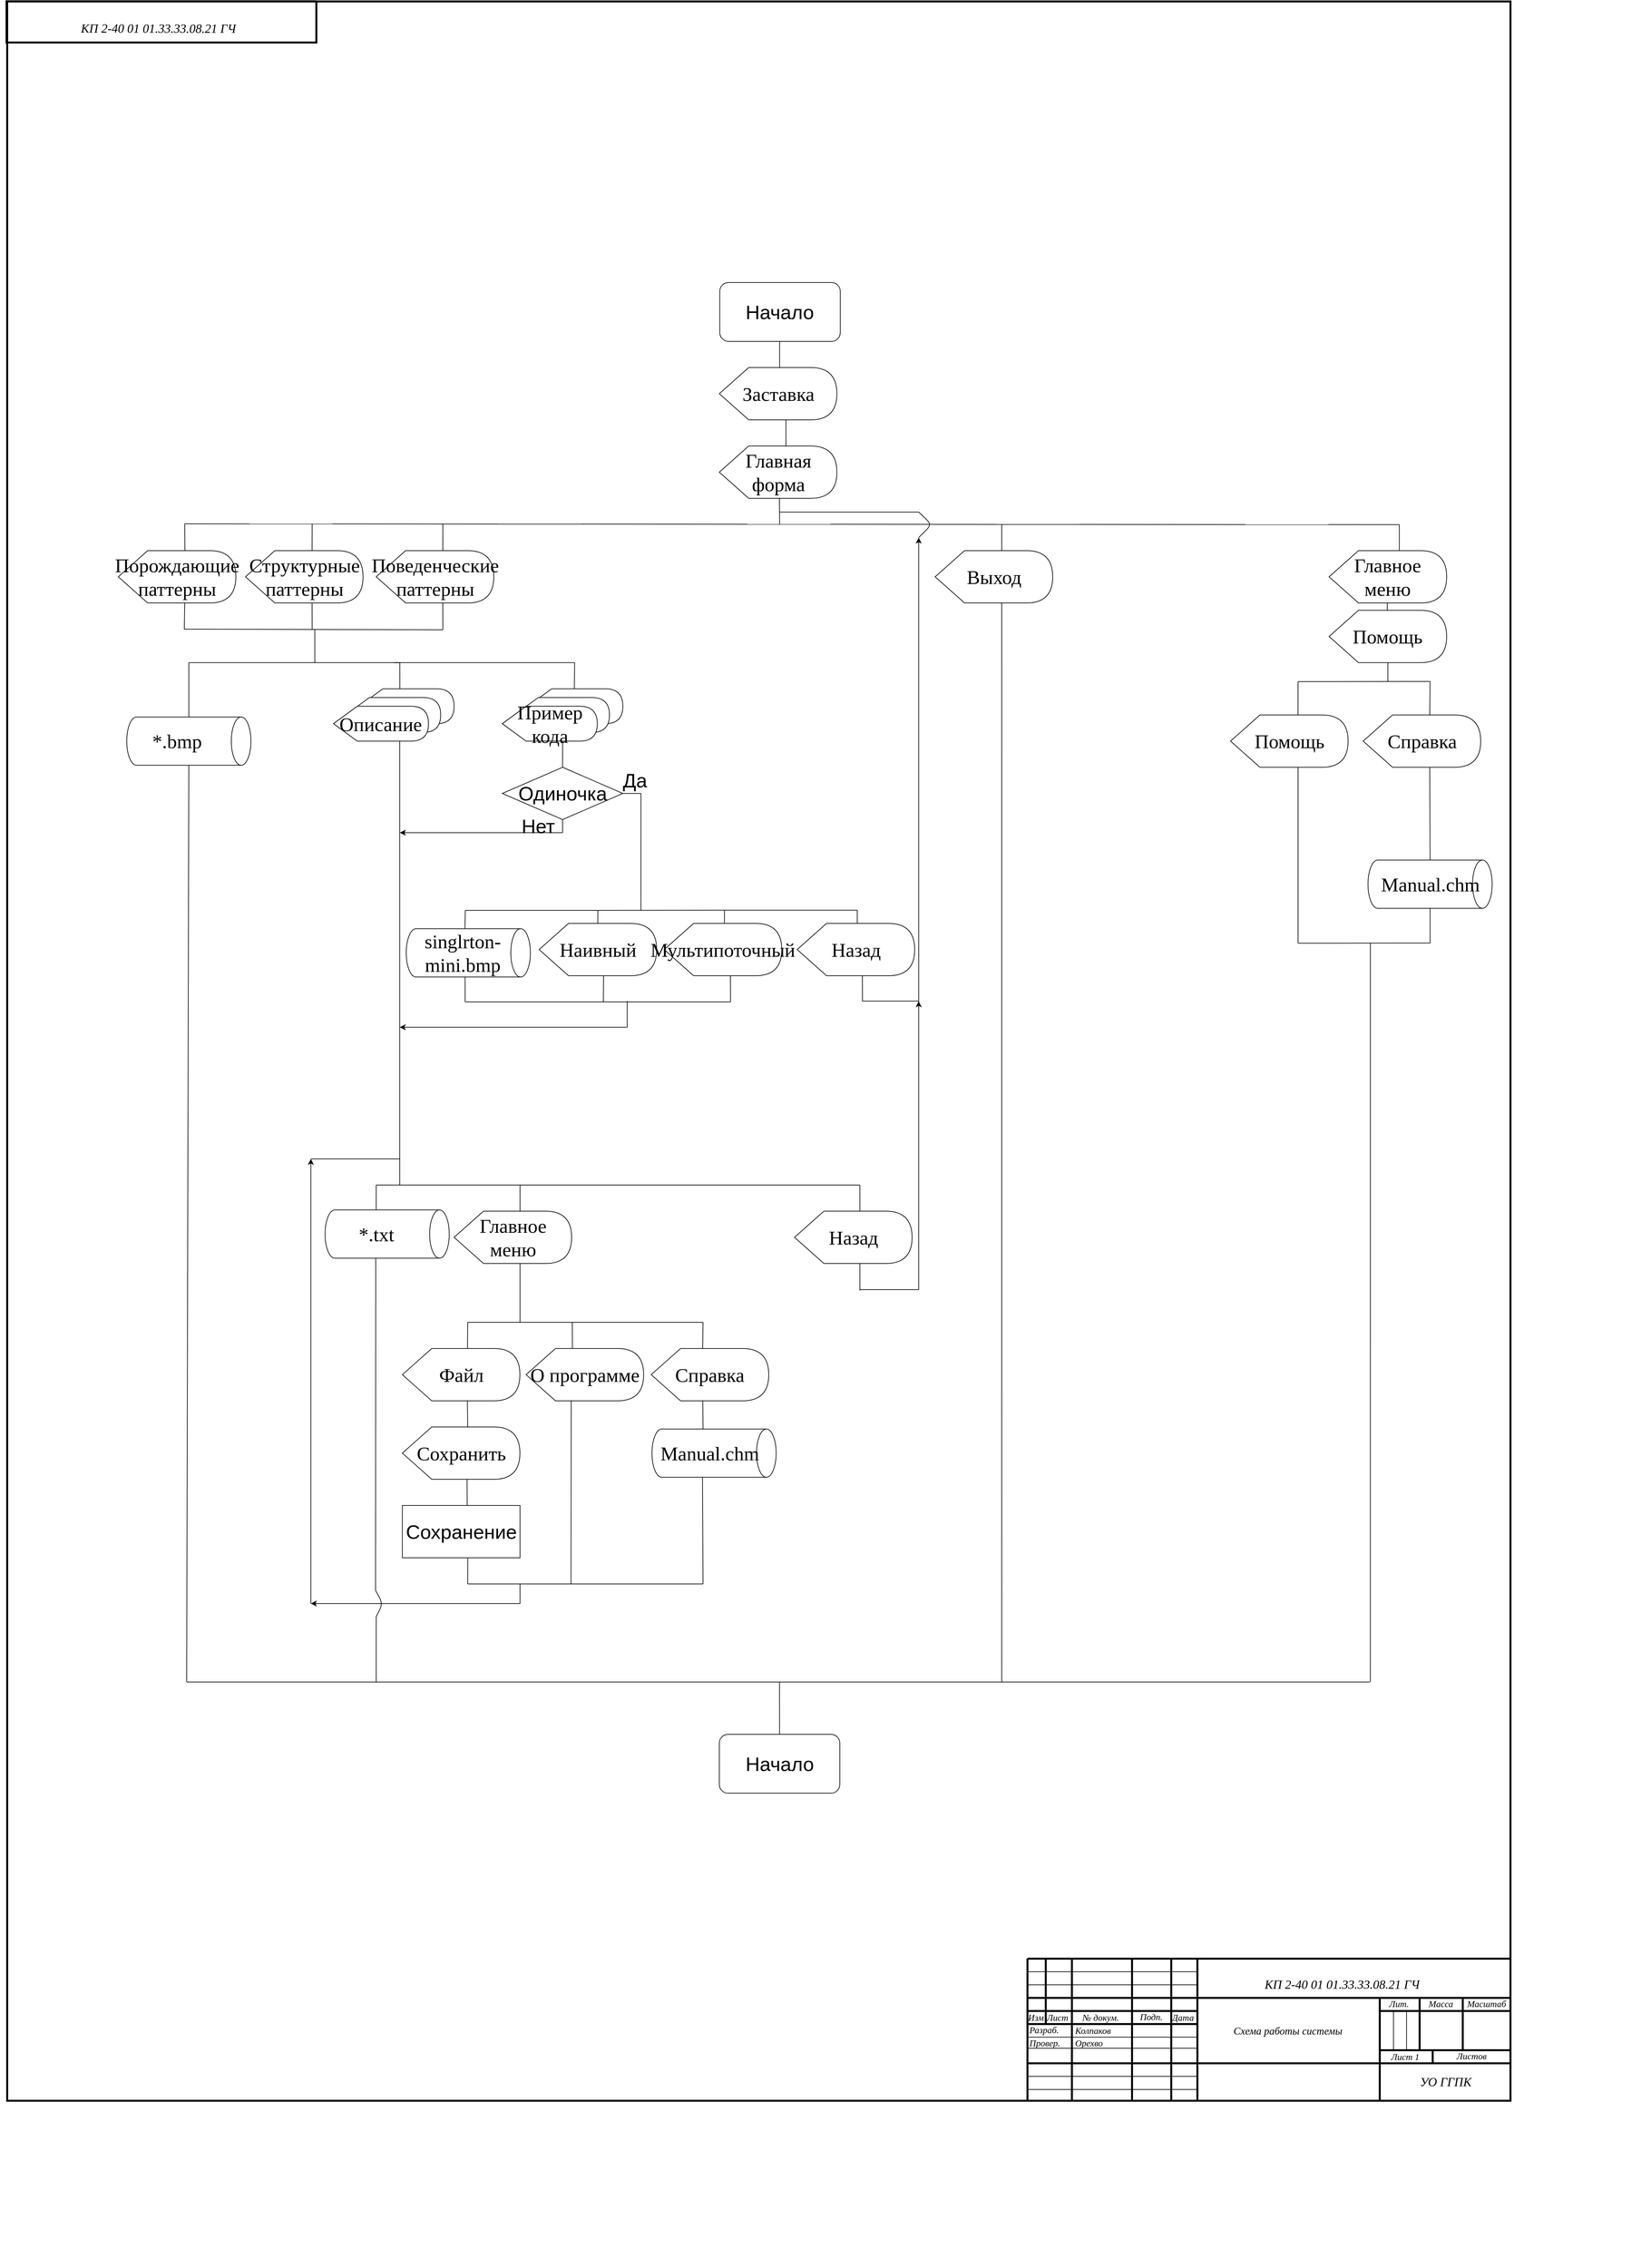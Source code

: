<mxfile version="16.2.7" type="device"><diagram id="bhSebQB3JKNM3X6qumq7" name="Page-1"><mxGraphModel dx="2076" dy="-2142" grid="1" gridSize="10" guides="1" tooltips="1" connect="1" arrows="1" fold="1" page="1" pageScale="1" pageWidth="2339" pageHeight="3300" math="0" shadow="0"><root><mxCell id="0"/><mxCell id="1" parent="0"/><mxCell id="s58BhyssU8mgrL6E30VR-177" value="Заставка" style="shape=display;whiteSpace=wrap;html=1;fontFamily=Times New Romans;fontSize=30;rotation=0;" parent="1" vertex="1"><mxGeometry x="1109.561" y="3890" width="179.854" height="80" as="geometry"/></mxCell><mxCell id="s58BhyssU8mgrL6E30VR-178" value="Главная&lt;br&gt;форма" style="shape=display;whiteSpace=wrap;html=1;fontFamily=Times New Romans;fontSize=30;rotation=0;" parent="1" vertex="1"><mxGeometry x="1109.561" y="4010" width="179.854" height="80" as="geometry"/></mxCell><mxCell id="s58BhyssU8mgrL6E30VR-179" value="" style="endArrow=none;html=1;fontFamily=Times New Romans;fontSize=30;" parent="1" edge="1"><mxGeometry x="131.892" y="3770" width="46.117" height="50" as="geometry"><mxPoint x="291.61" y="4129" as="sourcePoint"/><mxPoint x="2149.95" y="4130.25" as="targetPoint"/></mxGeometry></mxCell><mxCell id="s58BhyssU8mgrL6E30VR-180" value="" style="endArrow=none;html=1;fontFamily=Times New Romans;fontSize=30;entryX=0.5;entryY=1;entryDx=0;entryDy=0;" parent="1" edge="1"><mxGeometry x="131.892" y="3770" width="46.117" height="50" as="geometry"><mxPoint x="1201.794" y="3890.25" as="sourcePoint"/><mxPoint x="1201.794" y="3850" as="targetPoint"/></mxGeometry></mxCell><mxCell id="s58BhyssU8mgrL6E30VR-181" value="" style="endArrow=none;html=1;fontFamily=Times New Romans;fontSize=30;entryX=0;entryY=0;entryDx=101.875;entryDy=80;entryPerimeter=0;exitX=0;exitY=0;exitDx=101.875;exitDy=0;exitPerimeter=0;" parent="1" source="s58BhyssU8mgrL6E30VR-178" target="s58BhyssU8mgrL6E30VR-177" edge="1"><mxGeometry x="131.892" y="3770" width="46.117" height="50" as="geometry"><mxPoint x="8110.969" y="3540" as="sourcePoint"/><mxPoint x="8157.086" y="3490" as="targetPoint"/></mxGeometry></mxCell><mxCell id="s58BhyssU8mgrL6E30VR-182" value="" style="endArrow=none;html=1;fontFamily=Times New Romans;fontSize=30;entryX=0.511;entryY=1.004;entryDx=0;entryDy=0;entryPerimeter=0;" parent="1" target="s58BhyssU8mgrL6E30VR-178" edge="1"><mxGeometry x="131.892" y="3770" width="46.117" height="50" as="geometry"><mxPoint x="1201.794" y="4130.25" as="sourcePoint"/><mxPoint x="1192.571" y="4101.25" as="targetPoint"/></mxGeometry></mxCell><mxCell id="s58BhyssU8mgrL6E30VR-183" value="Порождающие паттерны" style="shape=display;whiteSpace=wrap;html=1;fontFamily=Times New Romans;fontSize=30;rotation=0;" parent="1" vertex="1"><mxGeometry x="190" y="4170" width="179.854" height="80" as="geometry"/></mxCell><mxCell id="s58BhyssU8mgrL6E30VR-184" value="Главное меню" style="shape=display;whiteSpace=wrap;html=1;fontFamily=Times New Romans;fontSize=30;rotation=0;" parent="1" vertex="1"><mxGeometry x="2042.498" y="4170" width="179.854" height="80" as="geometry"/></mxCell><mxCell id="s58BhyssU8mgrL6E30VR-185" value="Структурные паттерны" style="shape=display;whiteSpace=wrap;html=1;fontFamily=Times New Romans;fontSize=30;rotation=0;" parent="1" vertex="1"><mxGeometry x="384.606" y="4170" width="179.854" height="80" as="geometry"/></mxCell><mxCell id="s58BhyssU8mgrL6E30VR-186" value="Поведенческие паттерны" style="shape=display;whiteSpace=wrap;html=1;fontFamily=Times New Romans;fontSize=30;rotation=0;" parent="1" vertex="1"><mxGeometry x="584.612" y="4170" width="179.854" height="80" as="geometry"/></mxCell><mxCell id="s58BhyssU8mgrL6E30VR-187" value="" style="endArrow=none;html=1;fontFamily=Times New Romans;fontSize=30;" parent="1" edge="1"><mxGeometry x="131.892" y="3770" width="46.117" height="50" as="geometry"><mxPoint x="2149.95" y="4170.25" as="sourcePoint"/><mxPoint x="2149.95" y="4130.25" as="targetPoint"/></mxGeometry></mxCell><mxCell id="s58BhyssU8mgrL6E30VR-188" value="" style="endArrow=none;html=1;fontFamily=Times New Romans;fontSize=30;entryX=0;entryY=0;entryDx=101.875;entryDy=0;entryPerimeter=0;" parent="1" target="s58BhyssU8mgrL6E30VR-183" edge="1"><mxGeometry x="131.892" y="3770" width="46.117" height="50" as="geometry"><mxPoint x="291.61" y="4129" as="sourcePoint"/><mxPoint x="8286.212" y="3950" as="targetPoint"/></mxGeometry></mxCell><mxCell id="s58BhyssU8mgrL6E30VR-189" value="" style="endArrow=none;html=1;fontFamily=Times New Romans;fontSize=30;entryX=0;entryY=0;entryDx=101.875;entryDy=0;entryPerimeter=0;" parent="1" target="s58BhyssU8mgrL6E30VR-185" edge="1"><mxGeometry x="131.892" y="3770" width="46.117" height="50" as="geometry"><mxPoint x="486.61" y="4129" as="sourcePoint"/><mxPoint x="7387.862" y="3639.5" as="targetPoint"/></mxGeometry></mxCell><mxCell id="s58BhyssU8mgrL6E30VR-190" value="" style="endArrow=none;html=1;fontFamily=Times New Romans;fontSize=30;exitX=0;exitY=0;exitDx=101.875;exitDy=0;exitPerimeter=0;" parent="1" source="s58BhyssU8mgrL6E30VR-186" edge="1"><mxGeometry x="131.892" y="3770" width="46.117" height="50" as="geometry"><mxPoint x="7585.241" y="3669" as="sourcePoint"/><mxPoint x="686.61" y="4129" as="targetPoint"/></mxGeometry></mxCell><mxCell id="s58BhyssU8mgrL6E30VR-191" value="" style="endArrow=none;html=1;fontFamily=Times New Romans;fontSize=30;exitX=0.75;exitY=0;exitDx=0;exitDy=0;" parent="1" edge="1"><mxGeometry x="131.892" y="3770" width="46.117" height="50" as="geometry"><mxPoint x="290.993" y="4290" as="sourcePoint"/><mxPoint x="291.61" y="4250" as="targetPoint"/></mxGeometry></mxCell><mxCell id="s58BhyssU8mgrL6E30VR-192" value="" style="endArrow=none;html=1;fontFamily=Times New Romans;fontSize=30;entryX=0;entryY=0;entryDx=101.875;entryDy=80;entryPerimeter=0;" parent="1" target="s58BhyssU8mgrL6E30VR-185" edge="1"><mxGeometry x="131.892" y="3770" width="46.117" height="50" as="geometry"><mxPoint x="486.61" y="4290" as="sourcePoint"/><mxPoint x="7387.862" y="3739.5" as="targetPoint"/></mxGeometry></mxCell><mxCell id="s58BhyssU8mgrL6E30VR-193" value="" style="endArrow=none;html=1;fontFamily=Times New Romans;fontSize=30;entryX=0;entryY=0;entryDx=101.875;entryDy=80;entryPerimeter=0;" parent="1" target="s58BhyssU8mgrL6E30VR-186" edge="1"><mxGeometry x="131.892" y="3770" width="46.117" height="50" as="geometry"><mxPoint x="686.61" y="4291" as="sourcePoint"/><mxPoint x="7604.61" y="3730.5" as="targetPoint"/></mxGeometry></mxCell><mxCell id="s58BhyssU8mgrL6E30VR-194" value="" style="endArrow=none;html=1;fontFamily=Times New Romans;fontSize=30;exitX=0.5;exitY=0;exitDx=0;exitDy=0;" parent="1" edge="1"><mxGeometry x="131.892" y="3770" width="46.117" height="50" as="geometry"><mxPoint x="290.61" y="4290" as="sourcePoint"/><mxPoint x="686.61" y="4291" as="targetPoint"/></mxGeometry></mxCell><mxCell id="s58BhyssU8mgrL6E30VR-195" value="Выход" style="shape=display;whiteSpace=wrap;html=1;fontFamily=Times New Romans;fontSize=30;rotation=0;" parent="1" vertex="1"><mxGeometry x="1439.756" y="4170" width="179.854" height="80" as="geometry"/></mxCell><mxCell id="s58BhyssU8mgrL6E30VR-196" value="" style="endArrow=none;html=1;fontFamily=Times New Romans;fontSize=30;exitX=0;exitY=0;exitDx=101.875;exitDy=0;exitPerimeter=0;" parent="1" source="s58BhyssU8mgrL6E30VR-195" edge="1"><mxGeometry x="131.892" y="3770" width="46.117" height="50" as="geometry"><mxPoint x="8387.668" y="3670" as="sourcePoint"/><mxPoint x="1541.61" y="4130" as="targetPoint"/></mxGeometry></mxCell><mxCell id="s58BhyssU8mgrL6E30VR-197" value="" style="endArrow=none;html=1;fontFamily=Times New Romans;fontSize=30;" parent="1" edge="1"><mxGeometry x="131.892" y="3770" width="46.117" height="50" as="geometry"><mxPoint x="490.678" y="4341.25" as="sourcePoint"/><mxPoint x="490.678" y="4290" as="targetPoint"/></mxGeometry></mxCell><mxCell id="s58BhyssU8mgrL6E30VR-198" value="" style="endArrow=none;html=1;fontFamily=Times New Romans;fontSize=20;entryX=0.495;entryY=0.998;entryDx=0;entryDy=0;entryPerimeter=0;" parent="1" target="s58BhyssU8mgrL6E30VR-184" edge="1"><mxGeometry x="131.892" y="3770" width="46.117" height="50" as="geometry"><mxPoint x="2131.503" y="4261.25" as="sourcePoint"/><mxPoint x="8710.484" y="3710" as="targetPoint"/><Array as="points"/></mxGeometry></mxCell><mxCell id="s58BhyssU8mgrL6E30VR-199" value="" style="endArrow=none;html=1;fontFamily=Times New Romans;fontSize=20;entryX=0;entryY=0;entryDx=40;entryDy=40;entryPerimeter=0;" parent="1" edge="1"><mxGeometry x="131.892" y="3770" width="46.117" height="50" as="geometry"><mxPoint x="2132.426" y="4370" as="sourcePoint"/><mxPoint x="2132.426" y="4330" as="targetPoint"/></mxGeometry></mxCell><mxCell id="s58BhyssU8mgrL6E30VR-200" value="" style="endArrow=none;html=1;fontFamily=Times New Romans;fontSize=20;" parent="1" edge="1"><mxGeometry x="131.892" y="3770" width="46.117" height="50" as="geometry"><mxPoint x="1994.998" y="4370.25" as="sourcePoint"/><mxPoint x="2196.989" y="4370" as="targetPoint"/></mxGeometry></mxCell><mxCell id="s58BhyssU8mgrL6E30VR-201" value="" style="endArrow=none;html=1;fontFamily=Times New Romans;fontSize=20;exitX=0;exitY=0;exitDx=101.875;exitDy=0;exitPerimeter=0;" parent="1" source="s58BhyssU8mgrL6E30VR-214" edge="1"><mxGeometry x="131.892" y="3770" width="46.117" height="50" as="geometry"><mxPoint x="9070.193" y="3890" as="sourcePoint"/><mxPoint x="2196.989" y="4370" as="targetPoint"/></mxGeometry></mxCell><mxCell id="s58BhyssU8mgrL6E30VR-202" value="" style="shape=cylinder3;whiteSpace=wrap;html=1;boundedLbl=1;backgroundOutline=1;size=15;fontFamily=Times New Romans;fontSize=30;rotation=90;" parent="1" vertex="1"><mxGeometry x="2160.095" y="4585" width="73.786" height="190" as="geometry"/></mxCell><mxCell id="s58BhyssU8mgrL6E30VR-203" value="Manual.chm" style="text;html=1;strokeColor=none;fillColor=none;align=center;verticalAlign=middle;whiteSpace=wrap;rounded=0;fontFamily=Times New Romans;fontSize=30;rotation=0;" parent="1" vertex="1"><mxGeometry x="2178.542" y="4670" width="36.893" height="20" as="geometry"/></mxCell><mxCell id="s58BhyssU8mgrL6E30VR-204" value="" style="endArrow=none;html=1;fontFamily=Times New Romans;fontSize=20;exitX=0;exitY=0;exitDx=101.875;exitDy=80;exitPerimeter=0;entryX=0;entryY=0.5;entryDx=0;entryDy=0;entryPerimeter=0;" parent="1" source="s58BhyssU8mgrL6E30VR-214" target="s58BhyssU8mgrL6E30VR-202" edge="1"><mxGeometry x="131.892" y="3770" width="46.117" height="50" as="geometry"><mxPoint x="9070.193" y="3930" as="sourcePoint"/><mxPoint x="9096.94" y="3951.25" as="targetPoint"/></mxGeometry></mxCell><mxCell id="s58BhyssU8mgrL6E30VR-205" value="" style="endArrow=none;html=1;fontFamily=Times New Romans;fontSize=20;entryX=1;entryY=0.5;entryDx=0;entryDy=0;entryPerimeter=0;" parent="1" target="s58BhyssU8mgrL6E30VR-202" edge="1"><mxGeometry x="131.892" y="3770" width="46.117" height="50" as="geometry"><mxPoint x="2196.989" y="4770" as="sourcePoint"/><mxPoint x="9096.94" y="4071.25" as="targetPoint"/></mxGeometry></mxCell><mxCell id="s58BhyssU8mgrL6E30VR-206" value="" style="endArrow=none;html=1;fontFamily=Times New Romans;fontSize=20;" parent="1" edge="1"><mxGeometry x="131.892" y="3770" width="46.117" height="50" as="geometry"><mxPoint x="1994.998" y="4770.25" as="sourcePoint"/><mxPoint x="2196.989" y="4770" as="targetPoint"/></mxGeometry></mxCell><mxCell id="s58BhyssU8mgrL6E30VR-210" value="" style="endArrow=none;html=1;fontFamily=Times New Romans;fontSize=20;entryX=0;entryY=0;entryDx=101.875;entryDy=80;entryPerimeter=0;" parent="1" target="s58BhyssU8mgrL6E30VR-195" edge="1"><mxGeometry x="131.892" y="3770" width="46.117" height="50" as="geometry"><mxPoint x="1541.61" y="5900" as="sourcePoint"/><mxPoint x="7981.843" y="4130" as="targetPoint"/></mxGeometry></mxCell><mxCell id="s58BhyssU8mgrL6E30VR-212" value="" style="whiteSpace=wrap;html=1;aspect=fixed;fillColor=none;strokeColor=none;" parent="1" vertex="1"><mxGeometry x="736.018" y="4290" width="9.223" height="9.223" as="geometry"/></mxCell><mxCell id="s58BhyssU8mgrL6E30VR-213" value="Помощь" style="shape=display;whiteSpace=wrap;html=1;fontFamily=Times New Romans;fontSize=30;rotation=0;" parent="1" vertex="1"><mxGeometry x="2042.498" y="4261.25" width="179.854" height="80" as="geometry"/></mxCell><mxCell id="s58BhyssU8mgrL6E30VR-214" value="Справка" style="shape=display;whiteSpace=wrap;html=1;fontFamily=Times New Romans;fontSize=30;rotation=0;" parent="1" vertex="1"><mxGeometry x="2094.613" y="4421.25" width="179.854" height="80" as="geometry"/></mxCell><mxCell id="s58BhyssU8mgrL6E30VR-215" value="Помощь" style="shape=display;whiteSpace=wrap;html=1;fontFamily=Times New Romans;fontSize=30;rotation=0;" parent="1" vertex="1"><mxGeometry x="1891.697" y="4421.25" width="179.854" height="80" as="geometry"/></mxCell><mxCell id="s58BhyssU8mgrL6E30VR-216" value="" style="whiteSpace=wrap;html=1;aspect=fixed;fillColor=none;strokeColor=none;" parent="1" vertex="1"><mxGeometry x="295.144" y="4310" width="9.223" height="9.223" as="geometry"/></mxCell><mxCell id="s58BhyssU8mgrL6E30VR-217" value="" style="endArrow=none;html=1;entryX=0.574;entryY=0;entryDx=0;entryDy=0;entryPerimeter=0;" parent="1" target="s58BhyssU8mgrL6E30VR-215" edge="1"><mxGeometry x="194.61" y="3770" width="50" height="50" as="geometry"><mxPoint x="1994.998" y="4370.25" as="sourcePoint"/><mxPoint x="1967.328" y="4471.25" as="targetPoint"/></mxGeometry></mxCell><mxCell id="s58BhyssU8mgrL6E30VR-218" value="" style="endArrow=none;html=1;" parent="1" edge="1"><mxGeometry x="194.61" y="3770" width="50" height="50" as="geometry"><mxPoint x="1994.998" y="4770.25" as="sourcePoint"/><mxPoint x="1994.998" y="4501.25" as="targetPoint"/></mxGeometry></mxCell><mxCell id="s58BhyssU8mgrL6E30VR-219" value="" style="endArrow=none;html=1;" parent="1" edge="1"><mxGeometry x="194.61" y="3770" width="50" height="50" as="geometry"><mxPoint x="2105.678" y="4770.25" as="sourcePoint"/><mxPoint x="2105.61" y="5900" as="targetPoint"/></mxGeometry></mxCell><mxCell id="s58BhyssU8mgrL6E30VR-220" value="" style="shape=cylinder3;whiteSpace=wrap;html=1;boundedLbl=1;backgroundOutline=1;size=15;fontFamily=Times New Romans;fontSize=30;rotation=90;" parent="1" vertex="1"><mxGeometry x="261.018" y="4366.25" width="73.786" height="190" as="geometry"/></mxCell><mxCell id="s58BhyssU8mgrL6E30VR-221" value="*.bmp" style="text;html=1;strokeColor=none;fillColor=none;align=center;verticalAlign=middle;whiteSpace=wrap;rounded=0;fontFamily=Times New Romans;fontSize=30;rotation=0;" parent="1" vertex="1"><mxGeometry x="279.464" y="4451.25" width="0.922" height="20" as="geometry"/></mxCell><mxCell id="s58BhyssU8mgrL6E30VR-222" value="" style="endArrow=none;html=1;exitX=0;exitY=0.5;exitDx=0;exitDy=0;exitPerimeter=0;" parent="1" source="s58BhyssU8mgrL6E30VR-220" edge="1"><mxGeometry x="194.61" y="3770" width="50" height="50" as="geometry"><mxPoint x="353.251" y="4331.25" as="sourcePoint"/><mxPoint x="297.911" y="4341.25" as="targetPoint"/></mxGeometry></mxCell><mxCell id="s58BhyssU8mgrL6E30VR-223" value="" style="endArrow=none;html=1;" parent="1" edge="1"><mxGeometry x="194.61" y="3770" width="50" height="50" as="geometry"><mxPoint x="297.911" y="4341.25" as="sourcePoint"/><mxPoint x="490.678" y="4341.25" as="targetPoint"/></mxGeometry></mxCell><mxCell id="s58BhyssU8mgrL6E30VR-224" value="" style="endArrow=none;html=1;" parent="1" edge="1"><mxGeometry x="194.61" y="3770" width="50" height="50" as="geometry"><mxPoint x="489.756" y="4341.25" as="sourcePoint"/><mxPoint x="620.727" y="4341.25" as="targetPoint"/></mxGeometry></mxCell><mxCell id="s58BhyssU8mgrL6E30VR-225" value="" style="endArrow=none;html=1;entryX=0.295;entryY=-0.002;entryDx=0;entryDy=0;entryPerimeter=0;" parent="1" edge="1"><mxGeometry x="194.61" y="3770" width="50" height="50" as="geometry"><mxPoint x="620.727" y="4341.25" as="sourcePoint"/><mxPoint x="620.75" y="4381.09" as="targetPoint"/></mxGeometry></mxCell><mxCell id="s58BhyssU8mgrL6E30VR-226" value="" style="group" parent="1" vertex="1" connectable="0"><mxGeometry x="519.27" y="4381.25" width="184.466" height="80" as="geometry"/></mxCell><mxCell id="s58BhyssU8mgrL6E30VR-227" value="" style="shape=display;whiteSpace=wrap;html=1;fontFamily=Times New Romans;fontSize=30;rotation=0;" parent="s58BhyssU8mgrL6E30VR-226" vertex="1"><mxGeometry x="39.129" width="145.337" height="53.333" as="geometry"/></mxCell><mxCell id="s58BhyssU8mgrL6E30VR-228" value="" style="shape=display;whiteSpace=wrap;html=1;fontFamily=Times New Romans;fontSize=30;rotation=0;" parent="s58BhyssU8mgrL6E30VR-226" vertex="1"><mxGeometry x="18.633" y="13.333" width="145.337" height="53.333" as="geometry"/></mxCell><mxCell id="s58BhyssU8mgrL6E30VR-229" value="Описание" style="shape=display;whiteSpace=wrap;html=1;fontFamily=Times New Romans;fontSize=30;rotation=0;" parent="s58BhyssU8mgrL6E30VR-226" vertex="1"><mxGeometry y="26.667" width="145.337" height="53.333" as="geometry"/></mxCell><mxCell id="s58BhyssU8mgrL6E30VR-230" value="" style="group" parent="1" vertex="1" connectable="0"><mxGeometry x="777.523" y="4381.25" width="184.466" height="80" as="geometry"/></mxCell><mxCell id="s58BhyssU8mgrL6E30VR-231" value="" style="shape=display;whiteSpace=wrap;html=1;fontFamily=Times New Romans;fontSize=30;rotation=0;" parent="s58BhyssU8mgrL6E30VR-230" vertex="1"><mxGeometry x="39.129" width="145.337" height="53.333" as="geometry"/></mxCell><mxCell id="s58BhyssU8mgrL6E30VR-232" value="" style="shape=display;whiteSpace=wrap;html=1;fontFamily=Times New Romans;fontSize=30;rotation=0;" parent="s58BhyssU8mgrL6E30VR-230" vertex="1"><mxGeometry x="18.633" y="13.333" width="145.337" height="53.333" as="geometry"/></mxCell><mxCell id="s58BhyssU8mgrL6E30VR-233" value="Пример кода" style="shape=display;whiteSpace=wrap;html=1;fontFamily=Times New Romans;fontSize=30;rotation=0;" parent="s58BhyssU8mgrL6E30VR-230" vertex="1"><mxGeometry y="26.667" width="145.337" height="53.333" as="geometry"/></mxCell><mxCell id="s58BhyssU8mgrL6E30VR-234" value="" style="endArrow=none;html=1;" parent="1" edge="1"><mxGeometry x="194.61" y="3770" width="50" height="50" as="geometry"><mxPoint x="611.503" y="4341.25" as="sourcePoint"/><mxPoint x="888.202" y="4341.25" as="targetPoint"/></mxGeometry></mxCell><mxCell id="s58BhyssU8mgrL6E30VR-235" value="" style="endArrow=none;html=1;exitX=0.489;exitY=-0.004;exitDx=0;exitDy=0;exitPerimeter=0;" parent="1" source="s58BhyssU8mgrL6E30VR-231" edge="1"><mxGeometry x="194.61" y="3770" width="50" height="50" as="geometry"><mxPoint x="777.523" y="4411.25" as="sourcePoint"/><mxPoint x="888.202" y="4341.25" as="targetPoint"/></mxGeometry></mxCell><mxCell id="s58BhyssU8mgrL6E30VR-236" value="&lt;font style=&quot;font-size: 30px&quot;&gt;Одиночка&lt;/font&gt;" style="rhombus;whiteSpace=wrap;html=1;fillColor=none;" parent="1" vertex="1"><mxGeometry x="777.523" y="4501.25" width="184.466" height="80" as="geometry"/></mxCell><mxCell id="s58BhyssU8mgrL6E30VR-237" value="" style="endArrow=none;html=1;entryX=0.5;entryY=0;entryDx=0;entryDy=0;exitX=0.635;exitY=1.011;exitDx=0;exitDy=0;exitPerimeter=0;" parent="1" source="s58BhyssU8mgrL6E30VR-233" target="s58BhyssU8mgrL6E30VR-236" edge="1"><mxGeometry x="194.61" y="3770" width="50" height="50" as="geometry"><mxPoint x="768.299" y="4551.25" as="sourcePoint"/><mxPoint x="814.416" y="4501.25" as="targetPoint"/></mxGeometry></mxCell><mxCell id="s58BhyssU8mgrL6E30VR-238" value="" style="endArrow=none;html=1;entryX=0.5;entryY=1;entryDx=0;entryDy=0;" parent="1" target="s58BhyssU8mgrL6E30VR-236" edge="1"><mxGeometry x="194.61" y="3770" width="50" height="50" as="geometry"><mxPoint x="869.756" y="4601.25" as="sourcePoint"/><mxPoint x="795.969" y="4461.25" as="targetPoint"/></mxGeometry></mxCell><mxCell id="s58BhyssU8mgrL6E30VR-239" value="" style="endArrow=none;html=1;entryX=0.697;entryY=1.001;entryDx=0;entryDy=0;entryPerimeter=0;" parent="1" target="s58BhyssU8mgrL6E30VR-229" edge="1"><mxGeometry x="194.61" y="3770" width="50" height="50" as="geometry"><mxPoint x="620.61" y="5140" as="sourcePoint"/><mxPoint x="740.629" y="4491.25" as="targetPoint"/></mxGeometry></mxCell><mxCell id="s58BhyssU8mgrL6E30VR-240" value="" style="endArrow=classic;html=1;" parent="1" edge="1"><mxGeometry x="194.61" y="3770" width="50" height="50" as="geometry"><mxPoint x="869.756" y="4601.25" as="sourcePoint"/><mxPoint x="620.727" y="4601.25" as="targetPoint"/></mxGeometry></mxCell><mxCell id="s58BhyssU8mgrL6E30VR-241" value="&lt;font style=&quot;font-size: 30px&quot;&gt;Нет&lt;/font&gt;" style="text;html=1;strokeColor=none;fillColor=none;align=center;verticalAlign=middle;whiteSpace=wrap;rounded=0;" parent="1" vertex="1"><mxGeometry x="814.416" y="4581.25" width="36.893" height="20" as="geometry"/></mxCell><mxCell id="s58BhyssU8mgrL6E30VR-242" value="" style="endArrow=none;html=1;entryX=1;entryY=0.5;entryDx=0;entryDy=0;" parent="1" target="s58BhyssU8mgrL6E30VR-236" edge="1"><mxGeometry x="194.61" y="3770" width="50" height="50" as="geometry"><mxPoint x="989.659" y="4541.25" as="sourcePoint"/><mxPoint x="934.319" y="4521.25" as="targetPoint"/></mxGeometry></mxCell><mxCell id="s58BhyssU8mgrL6E30VR-243" value="&lt;font style=&quot;font-size: 30px&quot;&gt;Да&lt;/font&gt;" style="text;html=1;strokeColor=none;fillColor=none;align=center;verticalAlign=middle;whiteSpace=wrap;rounded=0;" parent="1" vertex="1"><mxGeometry x="961.989" y="4511.25" width="36.893" height="20" as="geometry"/></mxCell><mxCell id="s58BhyssU8mgrL6E30VR-244" value="" style="endArrow=none;html=1;" parent="1" edge="1"><mxGeometry x="194.61" y="3770" width="50" height="50" as="geometry"><mxPoint x="989.61" y="4720" as="sourcePoint"/><mxPoint x="989.659" y="4541.25" as="targetPoint"/></mxGeometry></mxCell><mxCell id="s58BhyssU8mgrL6E30VR-245" value="" style="shape=cylinder3;whiteSpace=wrap;html=1;boundedLbl=1;backgroundOutline=1;size=15;fontFamily=Times New Romans;fontSize=30;rotation=90;" parent="1" vertex="1"><mxGeometry x="688.611" y="4690" width="73.786" height="190" as="geometry"/></mxCell><mxCell id="s58BhyssU8mgrL6E30VR-246" value="singlrton-mini.bmp" style="text;html=1;strokeColor=none;fillColor=none;align=center;verticalAlign=middle;whiteSpace=wrap;rounded=0;fontFamily=Times New Romans;fontSize=30;rotation=0;" parent="1" vertex="1"><mxGeometry x="716.281" y="4775" width="0.922" height="20" as="geometry"/></mxCell><mxCell id="s58BhyssU8mgrL6E30VR-247" value="" style="endArrow=none;html=1;" parent="1" edge="1"><mxGeometry x="137.98" y="3848.75" width="50" height="50" as="geometry"><mxPoint x="720.893" y="4720" as="sourcePoint"/><mxPoint x="933.029" y="4720" as="targetPoint"/></mxGeometry></mxCell><mxCell id="s58BhyssU8mgrL6E30VR-248" value="" style="endArrow=none;html=1;exitX=0.001;exitY=0.527;exitDx=0;exitDy=0;exitPerimeter=0;" parent="1" source="s58BhyssU8mgrL6E30VR-245" edge="1"><mxGeometry x="137.98" y="3848.75" width="50" height="50" as="geometry"><mxPoint x="730.116" y="4730" as="sourcePoint"/><mxPoint x="720.893" y="4720" as="targetPoint"/></mxGeometry></mxCell><mxCell id="s58BhyssU8mgrL6E30VR-252" value="Наивный" style="shape=display;whiteSpace=wrap;html=1;fontFamily=Times New Romans;fontSize=30;rotation=0;" parent="1" vertex="1"><mxGeometry x="833.878" y="4740" width="179.854" height="80" as="geometry"/></mxCell><mxCell id="s58BhyssU8mgrL6E30VR-253" value="" style="endArrow=none;html=1;entryX=0.499;entryY=-0.003;entryDx=0;entryDy=0;entryPerimeter=0;" parent="1" target="s58BhyssU8mgrL6E30VR-252" edge="1"><mxGeometry x="137.98" y="3848.75" width="50" height="50" as="geometry"><mxPoint x="923.805" y="4720" as="sourcePoint"/><mxPoint x="1006.815" y="4700" as="targetPoint"/></mxGeometry></mxCell><mxCell id="s58BhyssU8mgrL6E30VR-254" value="Мультипоточный" style="shape=display;whiteSpace=wrap;html=1;fontFamily=Times New Romans;fontSize=30;rotation=0;" parent="1" vertex="1"><mxGeometry x="1025.262" y="4740" width="179.854" height="80" as="geometry"/></mxCell><mxCell id="s58BhyssU8mgrL6E30VR-255" value="" style="endArrow=none;html=1;" parent="1" edge="1"><mxGeometry x="137.98" y="3848.75" width="50" height="50" as="geometry"><mxPoint x="933.029" y="4720" as="sourcePoint"/><mxPoint x="1117.495" y="4719.75" as="targetPoint"/></mxGeometry></mxCell><mxCell id="s58BhyssU8mgrL6E30VR-256" value="" style="endArrow=none;html=1;entryX=0.512;entryY=-0.003;entryDx=0;entryDy=0;entryPerimeter=0;" parent="1" target="s58BhyssU8mgrL6E30VR-254" edge="1"><mxGeometry x="137.98" y="3848.75" width="50" height="50" as="geometry"><mxPoint x="1117.495" y="4720" as="sourcePoint"/><mxPoint x="1034.485" y="4730" as="targetPoint"/></mxGeometry></mxCell><mxCell id="s58BhyssU8mgrL6E30VR-257" value="" style="endArrow=none;html=1;" parent="1" edge="1"><mxGeometry x="137.98" y="3848.75" width="50" height="50" as="geometry"><mxPoint x="720.61" y="4821.75" as="sourcePoint"/><mxPoint x="720.61" y="4860" as="targetPoint"/></mxGeometry></mxCell><mxCell id="s58BhyssU8mgrL6E30VR-258" value="" style="endArrow=none;html=1;exitX=0.548;exitY=1;exitDx=0;exitDy=0;exitPerimeter=0;" parent="1" source="s58BhyssU8mgrL6E30VR-252" edge="1"><mxGeometry x="137.98" y="3848.75" width="50" height="50" as="geometry"><mxPoint x="914.582" y="4840" as="sourcePoint"/><mxPoint x="932.106" y="4860" as="targetPoint"/></mxGeometry></mxCell><mxCell id="s58BhyssU8mgrL6E30VR-259" value="" style="endArrow=none;html=1;entryX=0.563;entryY=1;entryDx=0;entryDy=0;entryPerimeter=0;" parent="1" target="s58BhyssU8mgrL6E30VR-254" edge="1"><mxGeometry x="137.98" y="3848.75" width="50" height="50" as="geometry"><mxPoint x="1126.718" y="4860" as="sourcePoint"/><mxPoint x="1145.164" y="4820" as="targetPoint"/></mxGeometry></mxCell><mxCell id="s58BhyssU8mgrL6E30VR-260" value="" style="endArrow=none;html=1;" parent="1" edge="1"><mxGeometry x="137.98" y="3848.75" width="50" height="50" as="geometry"><mxPoint x="720.893" y="4860" as="sourcePoint"/><mxPoint x="1126.718" y="4860" as="targetPoint"/></mxGeometry></mxCell><mxCell id="s58BhyssU8mgrL6E30VR-263" value="" style="endArrow=none;html=1;" parent="1" edge="1"><mxGeometry width="50" height="50" relative="1" as="geometry"><mxPoint x="968.61" y="4898.75" as="sourcePoint"/><mxPoint x="968.61" y="4858.75" as="targetPoint"/></mxGeometry></mxCell><mxCell id="s58BhyssU8mgrL6E30VR-264" value="" style="endArrow=classic;html=1;" parent="1" edge="1"><mxGeometry width="50" height="50" relative="1" as="geometry"><mxPoint x="968.61" y="4898.75" as="sourcePoint"/><mxPoint x="620.61" y="4898.75" as="targetPoint"/></mxGeometry></mxCell><mxCell id="s58BhyssU8mgrL6E30VR-265" value="Назад" style="shape=display;whiteSpace=wrap;html=1;fontFamily=Times New Romans;fontSize=30;rotation=0;" parent="1" vertex="1"><mxGeometry x="1228.612" y="4740" width="179.854" height="80" as="geometry"/></mxCell><mxCell id="s58BhyssU8mgrL6E30VR-266" value="" style="endArrow=none;html=1;" parent="1" edge="1"><mxGeometry width="50" height="50" relative="1" as="geometry"><mxPoint x="1117.61" y="4719.75" as="sourcePoint"/><mxPoint x="1320.61" y="4719.75" as="targetPoint"/></mxGeometry></mxCell><mxCell id="s58BhyssU8mgrL6E30VR-267" value="" style="endArrow=none;html=1;" parent="1" edge="1"><mxGeometry width="50" height="50" relative="1" as="geometry"><mxPoint x="1320.61" y="4739.75" as="sourcePoint"/><mxPoint x="1320.61" y="4719.75" as="targetPoint"/></mxGeometry></mxCell><mxCell id="s58BhyssU8mgrL6E30VR-268" value="" style="endArrow=none;html=1;exitX=0.555;exitY=1;exitDx=0;exitDy=0;exitPerimeter=0;" parent="1" source="s58BhyssU8mgrL6E30VR-265" edge="1"><mxGeometry width="50" height="50" relative="1" as="geometry"><mxPoint x="1338.61" y="4828.75" as="sourcePoint"/><mxPoint x="1328.61" y="4859.018" as="targetPoint"/></mxGeometry></mxCell><mxCell id="s58BhyssU8mgrL6E30VR-269" value="" style="endArrow=none;html=1;" parent="1" edge="1"><mxGeometry width="50" height="50" relative="1" as="geometry"><mxPoint x="1328.61" y="4858.75" as="sourcePoint"/><mxPoint x="1414.61" y="4858.75" as="targetPoint"/></mxGeometry></mxCell><mxCell id="s58BhyssU8mgrL6E30VR-273" value="" style="endArrow=classic;html=1;" parent="1" edge="1"><mxGeometry width="50" height="50" relative="1" as="geometry"><mxPoint x="1414.61" y="4860" as="sourcePoint"/><mxPoint x="1414.61" y="4150" as="targetPoint"/></mxGeometry></mxCell><mxCell id="s58BhyssU8mgrL6E30VR-250" value="" style="endArrow=none;html=1;" parent="1" edge="1"><mxGeometry x="374.47" y="3770" width="50" height="50" as="geometry"><mxPoint x="1414.61" y="4111" as="sourcePoint"/><mxPoint x="1201.61" y="4111" as="targetPoint"/></mxGeometry></mxCell><mxCell id="s58BhyssU8mgrL6E30VR-274" value="" style="shape=cylinder3;whiteSpace=wrap;html=1;boundedLbl=1;backgroundOutline=1;size=15;fontFamily=Times New Romans;fontSize=30;rotation=90;" parent="1" vertex="1"><mxGeometry x="564.458" y="5120" width="73.786" height="190" as="geometry"/></mxCell><mxCell id="s58BhyssU8mgrL6E30VR-275" value="" style="endArrow=none;html=1;" parent="1" edge="1"><mxGeometry width="50" height="50" relative="1" as="geometry"><mxPoint x="584.61" y="5140" as="sourcePoint"/><mxPoint x="1324.61" y="5140" as="targetPoint"/></mxGeometry></mxCell><mxCell id="s58BhyssU8mgrL6E30VR-276" value="" style="endArrow=none;html=1;" parent="1" edge="1"><mxGeometry width="50" height="50" relative="1" as="geometry"><mxPoint x="584.61" y="5140" as="sourcePoint"/><mxPoint x="584.61" y="5178" as="targetPoint"/></mxGeometry></mxCell><mxCell id="s58BhyssU8mgrL6E30VR-277" value="*.txt" style="text;html=1;strokeColor=none;fillColor=none;align=center;verticalAlign=middle;whiteSpace=wrap;rounded=0;fontFamily=Times New Romans;fontSize=30;rotation=0;" parent="1" vertex="1"><mxGeometry x="584.614" y="5205" width="0.922" height="20" as="geometry"/></mxCell><mxCell id="s58BhyssU8mgrL6E30VR-278" value="Главное меню" style="shape=display;whiteSpace=wrap;html=1;fontFamily=Times New Romans;fontSize=30;rotation=0;" parent="1" vertex="1"><mxGeometry x="703.738" y="5180" width="179.854" height="80" as="geometry"/></mxCell><mxCell id="s58BhyssU8mgrL6E30VR-279" value="Назад" style="shape=display;whiteSpace=wrap;html=1;fontFamily=Times New Romans;fontSize=30;rotation=0;" parent="1" vertex="1"><mxGeometry x="1224.612" y="5180" width="179.854" height="80" as="geometry"/></mxCell><mxCell id="s58BhyssU8mgrL6E30VR-280" value="" style="endArrow=none;html=1;entryX=0.561;entryY=0;entryDx=0;entryDy=0;entryPerimeter=0;" parent="1" target="s58BhyssU8mgrL6E30VR-278" edge="1"><mxGeometry width="50" height="50" relative="1" as="geometry"><mxPoint x="804.61" y="5140" as="sourcePoint"/><mxPoint x="1024.61" y="5100" as="targetPoint"/></mxGeometry></mxCell><mxCell id="s58BhyssU8mgrL6E30VR-281" value="" style="endArrow=none;html=1;entryX=0.556;entryY=0;entryDx=0;entryDy=0;entryPerimeter=0;" parent="1" target="s58BhyssU8mgrL6E30VR-279" edge="1"><mxGeometry width="50" height="50" relative="1" as="geometry"><mxPoint x="1324.61" y="5140" as="sourcePoint"/><mxPoint x="1384.61" y="5120" as="targetPoint"/></mxGeometry></mxCell><mxCell id="s58BhyssU8mgrL6E30VR-282" value="" style="endArrow=none;html=1;exitX=0.556;exitY=0.996;exitDx=0;exitDy=0;exitPerimeter=0;" parent="1" source="s58BhyssU8mgrL6E30VR-279" edge="1"><mxGeometry width="50" height="50" relative="1" as="geometry"><mxPoint x="1314.61" y="5280" as="sourcePoint"/><mxPoint x="1324.61" y="5301.389" as="targetPoint"/></mxGeometry></mxCell><mxCell id="s58BhyssU8mgrL6E30VR-283" value="" style="endArrow=none;html=1;" parent="1" edge="1"><mxGeometry width="50" height="50" relative="1" as="geometry"><mxPoint x="1324.61" y="5300" as="sourcePoint"/><mxPoint x="1414.61" y="5300" as="targetPoint"/></mxGeometry></mxCell><mxCell id="s58BhyssU8mgrL6E30VR-284" value="" style="endArrow=classic;html=1;" parent="1" edge="1"><mxGeometry width="50" height="50" relative="1" as="geometry"><mxPoint x="1414.61" y="5300" as="sourcePoint"/><mxPoint x="1414.61" y="4859" as="targetPoint"/></mxGeometry></mxCell><mxCell id="s58BhyssU8mgrL6E30VR-285" value="" style="endArrow=none;html=1;" parent="1" edge="1"><mxGeometry width="50" height="50" relative="1" as="geometry"><mxPoint x="804.61" y="5260" as="sourcePoint"/><mxPoint x="804.61" y="5350" as="targetPoint"/></mxGeometry></mxCell><mxCell id="s58BhyssU8mgrL6E30VR-286" value="Файл" style="shape=display;whiteSpace=wrap;html=1;fontFamily=Times New Romans;fontSize=30;rotation=0;" parent="1" vertex="1"><mxGeometry x="624.608" y="5390" width="179.854" height="80" as="geometry"/></mxCell><mxCell id="s58BhyssU8mgrL6E30VR-287" value="О программе" style="shape=display;whiteSpace=wrap;html=1;fontFamily=Times New Romans;fontSize=30;rotation=0;" parent="1" vertex="1"><mxGeometry x="813.918" y="5390" width="179.854" height="80" as="geometry"/></mxCell><mxCell id="s58BhyssU8mgrL6E30VR-288" value="Справка" style="shape=display;whiteSpace=wrap;html=1;fontFamily=Times New Romans;fontSize=30;rotation=0;" parent="1" vertex="1"><mxGeometry x="1005.328" y="5390" width="179.854" height="80" as="geometry"/></mxCell><mxCell id="s58BhyssU8mgrL6E30VR-289" value="" style="endArrow=none;html=1;" parent="1" edge="1"><mxGeometry width="50" height="50" relative="1" as="geometry"><mxPoint x="724.61" y="5350" as="sourcePoint"/><mxPoint x="1084.61" y="5350" as="targetPoint"/></mxGeometry></mxCell><mxCell id="s58BhyssU8mgrL6E30VR-290" value="" style="endArrow=none;html=1;entryX=0.554;entryY=-0.005;entryDx=0;entryDy=0;entryPerimeter=0;" parent="1" target="s58BhyssU8mgrL6E30VR-286" edge="1"><mxGeometry width="50" height="50" relative="1" as="geometry"><mxPoint x="724.61" y="5350" as="sourcePoint"/><mxPoint x="944.61" y="5340" as="targetPoint"/></mxGeometry></mxCell><mxCell id="s58BhyssU8mgrL6E30VR-291" value="" style="endArrow=none;html=1;entryX=0.394;entryY=0.002;entryDx=0;entryDy=0;entryPerimeter=0;" parent="1" target="s58BhyssU8mgrL6E30VR-287" edge="1"><mxGeometry width="50" height="50" relative="1" as="geometry"><mxPoint x="884.61" y="5350" as="sourcePoint"/><mxPoint x="944.61" y="5340" as="targetPoint"/></mxGeometry></mxCell><mxCell id="s58BhyssU8mgrL6E30VR-292" value="" style="endArrow=none;html=1;exitX=0.438;exitY=-0.005;exitDx=0;exitDy=0;exitPerimeter=0;" parent="1" source="s58BhyssU8mgrL6E30VR-288" edge="1"><mxGeometry width="50" height="50" relative="1" as="geometry"><mxPoint x="894.61" y="5390" as="sourcePoint"/><mxPoint x="1084.61" y="5350" as="targetPoint"/></mxGeometry></mxCell><mxCell id="s58BhyssU8mgrL6E30VR-293" value="Сохранить" style="shape=display;whiteSpace=wrap;html=1;fontFamily=Times New Romans;fontSize=30;rotation=0;" parent="1" vertex="1"><mxGeometry x="624.608" y="5510" width="179.854" height="80" as="geometry"/></mxCell><mxCell id="s58BhyssU8mgrL6E30VR-294" value="" style="endArrow=none;html=1;exitX=0.553;exitY=1;exitDx=0;exitDy=0;exitPerimeter=0;" parent="1" source="s58BhyssU8mgrL6E30VR-286" edge="1"><mxGeometry width="50" height="50" relative="1" as="geometry"><mxPoint x="884.61" y="5460" as="sourcePoint"/><mxPoint x="724.61" y="5510" as="targetPoint"/></mxGeometry></mxCell><mxCell id="s58BhyssU8mgrL6E30VR-295" value="&lt;font style=&quot;font-size: 30px&quot;&gt;Сохранение&lt;/font&gt;" style="rounded=0;whiteSpace=wrap;html=1;" parent="1" vertex="1"><mxGeometry x="624.61" y="5630" width="180" height="80" as="geometry"/></mxCell><mxCell id="s58BhyssU8mgrL6E30VR-296" value="" style="endArrow=none;html=1;exitX=0.551;exitY=-0.002;exitDx=0;exitDy=0;exitPerimeter=0;" parent="1" source="s58BhyssU8mgrL6E30VR-295" edge="1"><mxGeometry width="50" height="50" relative="1" as="geometry"><mxPoint x="724.61" y="5500" as="sourcePoint"/><mxPoint x="723.61" y="5590" as="targetPoint"/></mxGeometry></mxCell><mxCell id="s58BhyssU8mgrL6E30VR-297" value="" style="shape=cylinder3;whiteSpace=wrap;html=1;boundedLbl=1;backgroundOutline=1;size=15;fontFamily=Times New Romans;fontSize=30;rotation=90;" parent="1" vertex="1"><mxGeometry x="1064.61" y="5455" width="73.78" height="190" as="geometry"/></mxCell><mxCell id="s58BhyssU8mgrL6E30VR-298" value="" style="endArrow=none;html=1;entryX=0.439;entryY=1.004;entryDx=0;entryDy=0;entryPerimeter=0;" parent="1" target="s58BhyssU8mgrL6E30VR-288" edge="1"><mxGeometry width="50" height="50" relative="1" as="geometry"><mxPoint x="1084.61" y="5513" as="sourcePoint"/><mxPoint x="1084.61" y="5480" as="targetPoint"/></mxGeometry></mxCell><mxCell id="s58BhyssU8mgrL6E30VR-299" value="Manual.chm" style="text;html=1;strokeColor=none;fillColor=none;align=center;verticalAlign=middle;whiteSpace=wrap;rounded=0;fontFamily=Times New Romans;fontSize=30;rotation=0;" parent="1" vertex="1"><mxGeometry x="1080.26" y="5540" width="30" height="20" as="geometry"/></mxCell><mxCell id="s58BhyssU8mgrL6E30VR-300" value="" style="endArrow=none;html=1;exitX=0.556;exitY=1.008;exitDx=0;exitDy=0;exitPerimeter=0;" parent="1" source="s58BhyssU8mgrL6E30VR-295" edge="1"><mxGeometry width="50" height="50" relative="1" as="geometry"><mxPoint x="914.61" y="5690" as="sourcePoint"/><mxPoint x="724.61" y="5750" as="targetPoint"/></mxGeometry></mxCell><mxCell id="s58BhyssU8mgrL6E30VR-301" value="" style="endArrow=none;html=1;exitX=0.384;exitY=0.998;exitDx=0;exitDy=0;exitPerimeter=0;" parent="1" source="s58BhyssU8mgrL6E30VR-287" edge="1"><mxGeometry width="50" height="50" relative="1" as="geometry"><mxPoint x="914.61" y="5690" as="sourcePoint"/><mxPoint x="882.61" y="5750" as="targetPoint"/></mxGeometry></mxCell><mxCell id="s58BhyssU8mgrL6E30VR-302" value="" style="endArrow=none;html=1;entryX=0.998;entryY=0.593;entryDx=0;entryDy=0;entryPerimeter=0;" parent="1" target="s58BhyssU8mgrL6E30VR-297" edge="1"><mxGeometry width="50" height="50" relative="1" as="geometry"><mxPoint x="1084.61" y="5750" as="sourcePoint"/><mxPoint x="1081.61" y="5610" as="targetPoint"/></mxGeometry></mxCell><mxCell id="s58BhyssU8mgrL6E30VR-303" value="" style="endArrow=none;html=1;" parent="1" edge="1"><mxGeometry width="50" height="50" relative="1" as="geometry"><mxPoint x="724.61" y="5750" as="sourcePoint"/><mxPoint x="1084.61" y="5750" as="targetPoint"/></mxGeometry></mxCell><mxCell id="s58BhyssU8mgrL6E30VR-304" value="" style="endArrow=none;html=1;exitX=1.005;exitY=0.592;exitDx=0;exitDy=0;exitPerimeter=0;" parent="1" source="s58BhyssU8mgrL6E30VR-274" edge="1"><mxGeometry width="50" height="50" relative="1" as="geometry"><mxPoint x="583.61" y="5260" as="sourcePoint"/><mxPoint x="583.61" y="5760" as="targetPoint"/></mxGeometry></mxCell><mxCell id="s58BhyssU8mgrL6E30VR-306" value="" style="endArrow=none;html=1;" parent="1" edge="1"><mxGeometry width="50" height="50" relative="1" as="geometry"><mxPoint x="804.61" y="5780" as="sourcePoint"/><mxPoint x="804.61" y="5750" as="targetPoint"/></mxGeometry></mxCell><mxCell id="s58BhyssU8mgrL6E30VR-308" value="" style="endArrow=classic;html=1;" parent="1" edge="1"><mxGeometry width="50" height="50" relative="1" as="geometry"><mxPoint x="804.61" y="5780" as="sourcePoint"/><mxPoint x="484.61" y="5780" as="targetPoint"/></mxGeometry></mxCell><mxCell id="s58BhyssU8mgrL6E30VR-309" value="" style="endArrow=classic;html=1;" parent="1" edge="1"><mxGeometry width="50" height="50" relative="1" as="geometry"><mxPoint x="484.61" y="5780" as="sourcePoint"/><mxPoint x="484.61" y="5100" as="targetPoint"/></mxGeometry></mxCell><mxCell id="s58BhyssU8mgrL6E30VR-311" value="" style="endArrow=none;html=1;" parent="1" edge="1"><mxGeometry width="50" height="50" relative="1" as="geometry"><mxPoint x="484.61" y="5100" as="sourcePoint"/><mxPoint x="620.61" y="5100" as="targetPoint"/></mxGeometry></mxCell><mxCell id="s58BhyssU8mgrL6E30VR-314" value="" style="endArrow=none;html=1;" parent="1" edge="1"><mxGeometry width="50" height="50" relative="1" as="geometry"><mxPoint x="1414.61" y="4150" as="sourcePoint"/><mxPoint x="1414.61" y="4111" as="targetPoint"/><Array as="points"><mxPoint x="1434.61" y="4130"/></Array></mxGeometry></mxCell><mxCell id="s58BhyssU8mgrL6E30VR-315" value="" style="endArrow=none;html=1;" parent="1" edge="1"><mxGeometry width="50" height="50" relative="1" as="geometry"><mxPoint x="584.61" y="5800" as="sourcePoint"/><mxPoint x="583.61" y="5760" as="targetPoint"/><Array as="points"><mxPoint x="594.61" y="5780"/></Array></mxGeometry></mxCell><mxCell id="s58BhyssU8mgrL6E30VR-316" value="" style="endArrow=none;html=1;" parent="1" edge="1"><mxGeometry width="50" height="50" relative="1" as="geometry"><mxPoint x="584.61" y="5800" as="sourcePoint"/><mxPoint x="584.61" y="5900" as="targetPoint"/></mxGeometry></mxCell><mxCell id="s58BhyssU8mgrL6E30VR-317" value="" style="endArrow=none;html=1;exitX=1;exitY=0.5;exitDx=0;exitDy=0;exitPerimeter=0;" parent="1" source="s58BhyssU8mgrL6E30VR-220" edge="1"><mxGeometry width="50" height="50" relative="1" as="geometry"><mxPoint x="1234.61" y="5350" as="sourcePoint"/><mxPoint x="294.61" y="5900" as="targetPoint"/></mxGeometry></mxCell><mxCell id="s58BhyssU8mgrL6E30VR-318" value="" style="endArrow=none;html=1;" parent="1" edge="1"><mxGeometry width="50" height="50" relative="1" as="geometry"><mxPoint x="294.61" y="5900" as="sourcePoint"/><mxPoint x="2104.61" y="5900" as="targetPoint"/></mxGeometry></mxCell><mxCell id="s58BhyssU8mgrL6E30VR-319" value="&lt;font style=&quot;font-size: 30px&quot;&gt;Начало&lt;/font&gt;" style="rounded=1;whiteSpace=wrap;html=1;" parent="1" vertex="1"><mxGeometry x="1110.26" y="3760" width="184.35" height="90" as="geometry"/></mxCell><mxCell id="s58BhyssU8mgrL6E30VR-320" value="&lt;font style=&quot;font-size: 30px&quot;&gt;Начало&lt;/font&gt;" style="rounded=1;whiteSpace=wrap;html=1;" parent="1" vertex="1"><mxGeometry x="1109.56" y="5980" width="184.35" height="90" as="geometry"/></mxCell><mxCell id="s58BhyssU8mgrL6E30VR-322" value="" style="endArrow=none;html=1;exitX=0.5;exitY=0;exitDx=0;exitDy=0;" parent="1" source="s58BhyssU8mgrL6E30VR-320" edge="1"><mxGeometry width="50" height="50" relative="1" as="geometry"><mxPoint x="1201.61" y="5980" as="sourcePoint"/><mxPoint x="1201.61" y="5900" as="targetPoint"/></mxGeometry></mxCell><mxCell id="s58BhyssU8mgrL6E30VR-374" value="" style="group" parent="1" vertex="1" connectable="0"><mxGeometry x="16.0" y="3330" width="2517.6" height="3465" as="geometry"/></mxCell><mxCell id="s58BhyssU8mgrL6E30VR-373" value="" style="verticalAlign=middle;align=center;vsdxID=1;fillColor=none;gradientColor=none;shape=stencil(nZBLDoAgDERP0z3SIyjew0SURgSD+Lu9kMZoXLhwN9O+tukAlrNpJg1SzDH4QW/URgNYgZTkjA4UkwJUgGXng+6DX1zLfmoymdXo17xh5zmRJ6Q42BWCfc2oJfdAr+Yv+AP9Cb7OJ3H/2JG1HNGz/84klThPVCc=);strokeColor=#000000;strokeWidth=3;labelBackgroundColor=none;rounded=0;html=1;whiteSpace=wrap;rotation=90;" parent="s58BhyssU8mgrL6E30VR-374" vertex="1"><mxGeometry x="-451" y="455.25" width="3210" height="2300" as="geometry"/></mxCell><mxCell id="s58BhyssU8mgrL6E30VR-323" style="vsdxID=2;edgeStyle=none;startArrow=none;endArrow=none;startSize=5;endSize=5;strokeWidth=3;strokeColor=#000000;spacingTop=0;spacingBottom=0;spacingLeft=0;spacingRight=0;verticalAlign=middle;html=1;labelBackgroundColor=none;rounded=0;" parent="s58BhyssU8mgrL6E30VR-374" edge="1"><mxGeometry relative="1" as="geometry"><Array as="points"/><mxPoint x="1565" y="3209" as="sourcePoint"/><mxPoint x="1565" y="2993" as="targetPoint"/></mxGeometry></mxCell><mxCell id="s58BhyssU8mgrL6E30VR-324" style="vsdxID=3;edgeStyle=none;startArrow=none;endArrow=none;startSize=5;endSize=5;strokeWidth=3;strokeColor=#000000;spacingTop=0;spacingBottom=0;spacingLeft=0;spacingRight=0;verticalAlign=middle;html=1;labelBackgroundColor=none;rounded=0;" parent="s58BhyssU8mgrL6E30VR-374" edge="1"><mxGeometry relative="1" as="geometry"><mxPoint as="offset"/><Array as="points"/><mxPoint x="1565" y="2993" as="sourcePoint"/><mxPoint x="2305" y="2993" as="targetPoint"/></mxGeometry></mxCell><mxCell id="s58BhyssU8mgrL6E30VR-325" style="vsdxID=4;edgeStyle=none;startArrow=none;endArrow=none;startSize=5;endSize=5;strokeWidth=3;strokeColor=#000000;spacingTop=0;spacingBottom=0;spacingLeft=0;spacingRight=0;verticalAlign=middle;html=1;labelBackgroundColor=none;rounded=0;" parent="s58BhyssU8mgrL6E30VR-374" edge="1"><mxGeometry relative="1" as="geometry"><mxPoint as="offset"/><Array as="points"/><mxPoint x="1565" y="3053" as="sourcePoint"/><mxPoint x="2305" y="3053" as="targetPoint"/></mxGeometry></mxCell><mxCell id="s58BhyssU8mgrL6E30VR-326" value="" style="vsdxID=5;edgeStyle=none;startArrow=none;endArrow=none;startSize=5;endSize=5;strokeWidth=3;strokeColor=#000000;spacingTop=0;spacingBottom=0;spacingLeft=0;spacingRight=0;verticalAlign=middle;html=1;labelBackgroundColor=none;rounded=0;align=center;" parent="s58BhyssU8mgrL6E30VR-374" edge="1"><mxGeometry relative="1" as="geometry"><mxPoint as="offset"/><Array as="points"/><mxPoint x="1565" y="3153" as="sourcePoint"/><mxPoint x="2305" y="3153" as="targetPoint"/></mxGeometry></mxCell><mxCell id="s58BhyssU8mgrL6E30VR-327" style="vsdxID=6;edgeStyle=none;startArrow=none;endArrow=none;startSize=5;endSize=5;strokeWidth=3;strokeColor=#000000;spacingTop=0;spacingBottom=0;spacingLeft=0;spacingRight=0;verticalAlign=middle;html=1;labelBackgroundColor=none;rounded=0;" parent="s58BhyssU8mgrL6E30VR-374" edge="1"><mxGeometry relative="1" as="geometry"><Array as="points"/><mxPoint x="1633" y="3209" as="sourcePoint"/><mxPoint x="1633" y="2993" as="targetPoint"/></mxGeometry></mxCell><mxCell id="s58BhyssU8mgrL6E30VR-328" style="vsdxID=7;edgeStyle=none;startArrow=none;endArrow=none;startSize=5;endSize=5;strokeWidth=3;strokeColor=#000000;spacingTop=0;spacingBottom=0;spacingLeft=0;spacingRight=0;verticalAlign=middle;html=1;labelBackgroundColor=none;rounded=0;" parent="s58BhyssU8mgrL6E30VR-374" edge="1"><mxGeometry relative="1" as="geometry"><Array as="points"/><mxPoint x="1725" y="3209" as="sourcePoint"/><mxPoint x="1725" y="2993" as="targetPoint"/></mxGeometry></mxCell><mxCell id="s58BhyssU8mgrL6E30VR-329" style="vsdxID=8;edgeStyle=none;startArrow=none;endArrow=none;startSize=5;endSize=5;strokeWidth=3;strokeColor=#000000;spacingTop=0;spacingBottom=0;spacingLeft=0;spacingRight=0;verticalAlign=middle;html=1;labelBackgroundColor=none;rounded=0;" parent="s58BhyssU8mgrL6E30VR-374" edge="1"><mxGeometry relative="1" as="geometry"><Array as="points"/><mxPoint x="1785" y="3209" as="sourcePoint"/><mxPoint x="1785" y="2993" as="targetPoint"/></mxGeometry></mxCell><mxCell id="s58BhyssU8mgrL6E30VR-330" style="vsdxID=9;edgeStyle=none;startArrow=none;endArrow=none;startSize=5;endSize=5;strokeWidth=3;strokeColor=#000000;spacingTop=0;spacingBottom=0;spacingLeft=0;spacingRight=0;verticalAlign=middle;html=1;labelBackgroundColor=none;rounded=0;" parent="s58BhyssU8mgrL6E30VR-374" edge="1"><mxGeometry relative="1" as="geometry"><Array as="points"/><mxPoint x="1825" y="3209" as="sourcePoint"/><mxPoint x="1825" y="2993" as="targetPoint"/></mxGeometry></mxCell><mxCell id="s58BhyssU8mgrL6E30VR-331" style="vsdxID=10;edgeStyle=none;startArrow=none;endArrow=none;startSize=5;endSize=5;strokeWidth=3;strokeColor=#000000;spacingTop=0;spacingBottom=0;spacingLeft=0;spacingRight=0;verticalAlign=middle;html=1;labelBackgroundColor=none;rounded=0;" parent="s58BhyssU8mgrL6E30VR-374" edge="1"><mxGeometry relative="1" as="geometry"><Array as="points"/><mxPoint x="2104" y="3209" as="sourcePoint"/><mxPoint x="2104" y="3053" as="targetPoint"/></mxGeometry></mxCell><mxCell id="s58BhyssU8mgrL6E30VR-332" style="vsdxID=11;edgeStyle=none;startArrow=none;endArrow=none;startSize=5;endSize=5;strokeColor=#000000;spacingTop=0;spacingBottom=0;spacingLeft=0;spacingRight=0;verticalAlign=middle;html=1;labelBackgroundColor=none;rounded=0;" parent="s58BhyssU8mgrL6E30VR-374" edge="1"><mxGeometry relative="1" as="geometry"><Array as="points"/><mxPoint x="1565" y="3193" as="sourcePoint"/><mxPoint x="1825" y="3193" as="targetPoint"/></mxGeometry></mxCell><mxCell id="s58BhyssU8mgrL6E30VR-333" style="vsdxID=12;edgeStyle=none;startArrow=none;endArrow=none;startSize=5;endSize=5;strokeColor=#000000;spacingTop=0;spacingBottom=0;spacingLeft=0;spacingRight=0;verticalAlign=middle;html=1;labelBackgroundColor=none;rounded=0;" parent="s58BhyssU8mgrL6E30VR-374" edge="1"><mxGeometry relative="1" as="geometry"><Array as="points"/><mxPoint x="1565" y="3173" as="sourcePoint"/><mxPoint x="1825" y="3173" as="targetPoint"/></mxGeometry></mxCell><mxCell id="s58BhyssU8mgrL6E30VR-334" style="vsdxID=13;edgeStyle=none;startArrow=none;endArrow=none;startSize=5;endSize=5;strokeColor=#000000;spacingTop=0;spacingBottom=0;spacingLeft=0;spacingRight=0;verticalAlign=middle;html=1;labelBackgroundColor=none;rounded=0;entryX=-0.001;entryY=0.789;entryDx=0;entryDy=0;entryPerimeter=0;" parent="s58BhyssU8mgrL6E30VR-374" target="s58BhyssU8mgrL6E30VR-369" edge="1"><mxGeometry relative="1" as="geometry"><Array as="points"/><mxPoint x="1565" y="3130" as="sourcePoint"/><mxPoint x="1830" y="3131" as="targetPoint"/></mxGeometry></mxCell><mxCell id="s58BhyssU8mgrL6E30VR-335" style="vsdxID=14;edgeStyle=none;startArrow=none;endArrow=none;startSize=5;endSize=5;strokeColor=#000000;spacingTop=0;spacingBottom=0;spacingLeft=0;spacingRight=0;verticalAlign=middle;html=1;labelBackgroundColor=none;rounded=0;" parent="s58BhyssU8mgrL6E30VR-374" edge="1"><mxGeometry relative="1" as="geometry"><Array as="points"/><mxPoint x="1565" y="3113" as="sourcePoint"/><mxPoint x="1825" y="3113" as="targetPoint"/></mxGeometry></mxCell><mxCell id="s58BhyssU8mgrL6E30VR-336" style="vsdxID=15;edgeStyle=none;startArrow=none;endArrow=none;startSize=5;endSize=5;strokeWidth=3;strokeColor=#000000;spacingTop=0;spacingBottom=0;spacingLeft=0;spacingRight=0;verticalAlign=middle;html=1;labelBackgroundColor=none;rounded=0;" parent="s58BhyssU8mgrL6E30VR-374" edge="1"><mxGeometry relative="1" as="geometry"><Array as="points"/><mxPoint x="1565" y="3093" as="sourcePoint"/><mxPoint x="1825" y="3093" as="targetPoint"/></mxGeometry></mxCell><mxCell id="s58BhyssU8mgrL6E30VR-337" style="vsdxID=16;edgeStyle=none;startArrow=none;endArrow=none;startSize=5;endSize=5;strokeWidth=3;strokeColor=#000000;spacingTop=0;spacingBottom=0;spacingLeft=0;spacingRight=0;verticalAlign=middle;html=1;labelBackgroundColor=none;rounded=0;" parent="s58BhyssU8mgrL6E30VR-374" edge="1"><mxGeometry relative="1" as="geometry"><Array as="points"/><mxPoint x="1565" y="3073" as="sourcePoint"/><mxPoint x="1825" y="3073" as="targetPoint"/></mxGeometry></mxCell><mxCell id="s58BhyssU8mgrL6E30VR-338" style="vsdxID=17;edgeStyle=none;startArrow=none;endArrow=none;startSize=5;endSize=5;strokeColor=#000000;spacingTop=0;spacingBottom=0;spacingLeft=0;spacingRight=0;verticalAlign=middle;html=1;labelBackgroundColor=none;rounded=0;" parent="s58BhyssU8mgrL6E30VR-374" edge="1"><mxGeometry relative="1" as="geometry"><Array as="points"/><mxPoint x="1565" y="3033" as="sourcePoint"/><mxPoint x="1825" y="3033" as="targetPoint"/></mxGeometry></mxCell><mxCell id="s58BhyssU8mgrL6E30VR-339" style="vsdxID=18;edgeStyle=none;startArrow=none;endArrow=none;startSize=5;endSize=5;strokeColor=#000000;spacingTop=0;spacingBottom=0;spacingLeft=0;spacingRight=0;verticalAlign=middle;html=1;labelBackgroundColor=none;rounded=0;" parent="s58BhyssU8mgrL6E30VR-374" edge="1"><mxGeometry relative="1" as="geometry"><Array as="points"/><mxPoint x="1565" y="3013" as="sourcePoint"/><mxPoint x="1825" y="3013" as="targetPoint"/></mxGeometry></mxCell><mxCell id="s58BhyssU8mgrL6E30VR-340" style="vsdxID=19;edgeStyle=none;startArrow=none;endArrow=none;startSize=5;endSize=5;strokeWidth=3;strokeColor=#000000;spacingTop=0;spacingBottom=0;spacingLeft=0;spacingRight=0;verticalAlign=middle;html=1;labelBackgroundColor=none;rounded=0;" parent="s58BhyssU8mgrL6E30VR-374" edge="1"><mxGeometry relative="1" as="geometry"><Array as="points"/><mxPoint x="1593" y="2993" as="sourcePoint"/><mxPoint x="1593" y="3093" as="targetPoint"/></mxGeometry></mxCell><mxCell id="s58BhyssU8mgrL6E30VR-341" style="vsdxID=20;edgeStyle=none;startArrow=none;endArrow=none;startSize=5;endSize=5;strokeWidth=3;strokeColor=#000000;spacingTop=0;spacingBottom=0;spacingLeft=0;spacingRight=0;verticalAlign=middle;html=1;labelBackgroundColor=none;rounded=0;" parent="s58BhyssU8mgrL6E30VR-374" edge="1"><mxGeometry relative="1" as="geometry"><mxPoint as="offset"/><Array as="points"/><mxPoint x="2104" y="3133" as="sourcePoint"/><mxPoint x="2305" y="3133" as="targetPoint"/></mxGeometry></mxCell><mxCell id="s58BhyssU8mgrL6E30VR-342" style="vsdxID=21;edgeStyle=none;startArrow=none;endArrow=none;startSize=5;endSize=5;strokeWidth=3;strokeColor=#000000;spacingTop=0;spacingBottom=0;spacingLeft=0;spacingRight=0;verticalAlign=middle;html=1;labelBackgroundColor=none;rounded=0;" parent="s58BhyssU8mgrL6E30VR-374" edge="1"><mxGeometry relative="1" as="geometry"><mxPoint as="offset"/><Array as="points"/><mxPoint x="2104" y="3073" as="sourcePoint"/><mxPoint x="2305" y="3073" as="targetPoint"/></mxGeometry></mxCell><mxCell id="s58BhyssU8mgrL6E30VR-343" style="vsdxID=22;edgeStyle=none;startArrow=none;endArrow=none;startSize=5;endSize=5;strokeColor=#000000;spacingTop=0;spacingBottom=0;spacingLeft=0;spacingRight=0;verticalAlign=middle;html=1;labelBackgroundColor=none;rounded=0;" parent="s58BhyssU8mgrL6E30VR-374" edge="1"><mxGeometry relative="1" as="geometry"><Array as="points"/><mxPoint x="2125" y="3073" as="sourcePoint"/><mxPoint x="2125" y="3133" as="targetPoint"/></mxGeometry></mxCell><mxCell id="s58BhyssU8mgrL6E30VR-344" style="vsdxID=23;edgeStyle=none;startArrow=none;endArrow=none;startSize=5;endSize=5;strokeColor=#000000;spacingTop=0;spacingBottom=0;spacingLeft=0;spacingRight=0;verticalAlign=middle;html=1;labelBackgroundColor=none;rounded=0;" parent="s58BhyssU8mgrL6E30VR-374" edge="1"><mxGeometry relative="1" as="geometry"><Array as="points"/><mxPoint x="2145" y="3073" as="sourcePoint"/><mxPoint x="2145" y="3133" as="targetPoint"/></mxGeometry></mxCell><mxCell id="s58BhyssU8mgrL6E30VR-345" style="vsdxID=24;edgeStyle=none;startArrow=none;endArrow=none;startSize=5;endSize=5;strokeWidth=3;strokeColor=#000000;spacingTop=0;spacingBottom=0;spacingLeft=0;spacingRight=0;verticalAlign=middle;html=1;labelBackgroundColor=none;rounded=0;" parent="s58BhyssU8mgrL6E30VR-374" edge="1"><mxGeometry relative="1" as="geometry"><Array as="points"/><mxPoint x="2165" y="3053" as="sourcePoint"/><mxPoint x="2165" y="3133" as="targetPoint"/></mxGeometry></mxCell><mxCell id="s58BhyssU8mgrL6E30VR-346" style="vsdxID=25;edgeStyle=none;startArrow=none;endArrow=none;startSize=5;endSize=5;strokeWidth=3;strokeColor=#000000;spacingTop=0;spacingBottom=0;spacingLeft=0;spacingRight=0;verticalAlign=middle;html=1;labelBackgroundColor=none;rounded=0;" parent="s58BhyssU8mgrL6E30VR-374" edge="1"><mxGeometry relative="1" as="geometry"><Array as="points"/><mxPoint x="2231" y="3053" as="sourcePoint"/><mxPoint x="2231" y="3133" as="targetPoint"/></mxGeometry></mxCell><mxCell id="s58BhyssU8mgrL6E30VR-347" style="vsdxID=26;edgeStyle=none;startArrow=none;endArrow=none;startSize=5;endSize=5;strokeWidth=3;strokeColor=#000000;spacingTop=0;spacingBottom=0;spacingLeft=0;spacingRight=0;verticalAlign=middle;html=1;labelBackgroundColor=none;rounded=0;" parent="s58BhyssU8mgrL6E30VR-374" edge="1"><mxGeometry relative="1" as="geometry"><Array as="points"/><mxPoint x="2185" y="3133" as="sourcePoint"/><mxPoint x="2185" y="3153" as="targetPoint"/></mxGeometry></mxCell><mxCell id="s58BhyssU8mgrL6E30VR-348" value="&lt;p style=&quot;margin-left: 0 ; margin-right: 0 ; margin-top: 0px ; margin-bottom: 0px ; text-indent: 0 ; direction: ltr&quot;&gt;&lt;font style=&quot;font-size: 14px ; font-family: &amp;#34;isocpeur&amp;#34; ; color: #000000 ; direction: ltr ; letter-spacing: 0px ; line-height: 120% ; opacity: 1&quot;&gt;&lt;i&gt;&lt;br&gt;&lt;/i&gt;&lt;/font&gt;&lt;/p&gt;" style="verticalAlign=middle;align=left;vsdxID=27;fillColor=none;gradientColor=none;strokeColor=none;labelBackgroundColor=none;rounded=0;html=1;whiteSpace=wrap;rotation=0;container=0;" parent="s58BhyssU8mgrL6E30VR-374" vertex="1"><mxGeometry x="1562" y="3174" width="79" height="19" as="geometry"/></mxCell><mxCell id="s58BhyssU8mgrL6E30VR-349" value="&lt;p style=&quot;margin-left: 0 ; margin-right: 0 ; margin-top: 0px ; margin-bottom: 0px ; text-indent: 0 ; direction: ltr&quot;&gt;&lt;font style=&quot;font-size: 14px ; font-family: &amp;#34;isocpeur&amp;#34; ; color: #000000 ; direction: ltr ; letter-spacing: 0px ; line-height: 120% ; opacity: 1&quot;&gt;&lt;i&gt;&lt;br&gt;&lt;/i&gt;&lt;/font&gt;&lt;/p&gt;" style="verticalAlign=middle;align=left;vsdxID=28;fillColor=none;gradientColor=none;strokeColor=none;labelBackgroundColor=none;rounded=0;html=1;whiteSpace=wrap;rotation=0;container=0;" parent="s58BhyssU8mgrL6E30VR-374" vertex="1"><mxGeometry x="1562" y="3193" width="65" height="19" as="geometry"/></mxCell><mxCell id="s58BhyssU8mgrL6E30VR-350" value="&lt;p style=&quot;margin-left: 0 ; margin-right: 0 ; margin-top: 0px ; margin-bottom: 0px ; text-indent: 0 ; direction: ltr&quot;&gt;&lt;font style=&quot;font-size: 14px ; font-family: &amp;#34;isocpeur&amp;#34; ; color: #000000 ; direction: ltr ; letter-spacing: 0px ; line-height: 120% ; opacity: 1&quot;&gt;&lt;i&gt;&lt;br&gt;&lt;/i&gt;&lt;/font&gt;&lt;/p&gt;" style="verticalAlign=middle;align=left;vsdxID=29;fillColor=none;gradientColor=none;strokeColor=none;labelBackgroundColor=none;rounded=0;html=1;whiteSpace=wrap;rotation=0;container=0;" parent="s58BhyssU8mgrL6E30VR-374" vertex="1"><mxGeometry x="1561" y="3132" width="76" height="18" as="geometry"/></mxCell><mxCell id="s58BhyssU8mgrL6E30VR-351" value="&lt;p style=&quot;align:left;margin-left:0;margin-right:0;margin-top:0px;margin-bottom:0px;text-indent:0;valign:middle;direction:ltr;&quot;&gt;&lt;font style=&quot;font-size:14px;font-family:ISOCPEUR;color:#000000;direction:ltr;letter-spacing:0px;line-height:120%;opacity:1&quot;&gt;&lt;i&gt;Провер.&lt;br/&gt;&lt;/i&gt;&lt;/font&gt;&lt;/p&gt;" style="verticalAlign=middle;align=left;vsdxID=30;fillColor=none;gradientColor=none;strokeColor=none;labelBackgroundColor=none;rounded=0;html=1;whiteSpace=wrap;rotation=0;container=0;" parent="s58BhyssU8mgrL6E30VR-374" vertex="1"><mxGeometry x="1566" y="3113" width="69" height="19" as="geometry"/></mxCell><mxCell id="s58BhyssU8mgrL6E30VR-352" value="&lt;p style=&quot;align:left;margin-left:0;margin-right:0;margin-top:0px;margin-bottom:0px;text-indent:0;valign:middle;direction:ltr;&quot;&gt;&lt;font style=&quot;font-size:14px;font-family:ISOCPEUR;color:#000000;direction:ltr;letter-spacing:0px;line-height:120%;opacity:1&quot;&gt;&lt;i&gt;Разраб.&lt;br/&gt;&lt;/i&gt;&lt;/font&gt;&lt;/p&gt;" style="verticalAlign=middle;align=left;vsdxID=31;fillColor=none;gradientColor=none;strokeColor=none;labelBackgroundColor=none;rounded=0;html=1;whiteSpace=wrap;rotation=0;container=0;" parent="s58BhyssU8mgrL6E30VR-374" vertex="1"><mxGeometry x="1566" y="3094" width="69" height="17" as="geometry"/></mxCell><mxCell id="s58BhyssU8mgrL6E30VR-353" value="&lt;p style=&quot;align:center;margin-left:0;margin-right:0;margin-top:0px;margin-bottom:0px;text-indent:0;valign:middle;direction:ltr;&quot;&gt;&lt;font style=&quot;font-size:14px;font-family:ISOCPEUR;color:#000000;direction:ltr;letter-spacing:0px;line-height:120%;opacity:1&quot;&gt;&lt;i&gt;Изм&lt;br/&gt;&lt;/i&gt;&lt;/font&gt;&lt;/p&gt;" style="verticalAlign=middle;align=center;vsdxID=32;fillColor=none;gradientColor=none;strokeColor=none;labelBackgroundColor=none;rounded=0;html=1;whiteSpace=wrap;rotation=0;container=0;" parent="s58BhyssU8mgrL6E30VR-374" vertex="1"><mxGeometry x="1560" y="3075" width="36" height="17" as="geometry"/></mxCell><mxCell id="s58BhyssU8mgrL6E30VR-354" value="&lt;p style=&quot;align:center;margin-left:0;margin-right:0;margin-top:0px;margin-bottom:0px;text-indent:0;valign:middle;direction:ltr;&quot;&gt;&lt;font style=&quot;font-size:14px;font-family:ISOCPEUR;color:#000000;direction:ltr;letter-spacing:0px;line-height:120%;opacity:1&quot;&gt;&lt;i&gt;Лист&lt;br/&gt;&lt;/i&gt;&lt;/font&gt;&lt;/p&gt;" style="verticalAlign=middle;align=center;vsdxID=33;fillColor=none;gradientColor=none;strokeColor=none;labelBackgroundColor=none;rounded=0;html=1;whiteSpace=wrap;rotation=0;container=0;" parent="s58BhyssU8mgrL6E30VR-374" vertex="1"><mxGeometry x="1590" y="3075" width="42" height="17" as="geometry"/></mxCell><mxCell id="s58BhyssU8mgrL6E30VR-355" value="&lt;p style=&quot;align:center;margin-left:0;margin-right:0;margin-top:0px;margin-bottom:0px;text-indent:0;valign:middle;direction:ltr;&quot;&gt;&lt;font style=&quot;font-size:14px;font-family:ISOCPEUR;color:#000000;direction:ltr;letter-spacing:0px;line-height:120%;opacity:1&quot;&gt;&lt;i&gt;№ докум.&lt;br/&gt;&lt;/i&gt;&lt;/font&gt;&lt;/p&gt;" style="verticalAlign=middle;align=center;vsdxID=34;fillColor=none;gradientColor=none;strokeColor=none;labelBackgroundColor=none;rounded=0;html=1;whiteSpace=wrap;rotation=0;container=0;" parent="s58BhyssU8mgrL6E30VR-374" vertex="1"><mxGeometry x="1633" y="3075" width="88" height="17" as="geometry"/></mxCell><mxCell id="s58BhyssU8mgrL6E30VR-356" value="&lt;p style=&quot;align:center;margin-left:0;margin-right:0;margin-top:0px;margin-bottom:0px;text-indent:0;valign:middle;direction:ltr;&quot;&gt;&lt;font style=&quot;font-size:14px;font-family:ISOCPEUR;color:#000000;direction:ltr;letter-spacing:0px;line-height:120%;opacity:1&quot;&gt;&lt;i&gt;Подп.&lt;br/&gt;&lt;/i&gt;&lt;/font&gt;&lt;/p&gt;" style="verticalAlign=middle;align=center;vsdxID=35;fillColor=none;gradientColor=none;strokeColor=none;labelBackgroundColor=none;rounded=0;html=1;whiteSpace=wrap;rotation=0;container=0;" parent="s58BhyssU8mgrL6E30VR-374" vertex="1"><mxGeometry x="1726" y="3074" width="57" height="17" as="geometry"/></mxCell><mxCell id="s58BhyssU8mgrL6E30VR-357" value="&lt;p style=&quot;align:center;margin-left:0;margin-right:0;margin-top:0px;margin-bottom:0px;text-indent:0;valign:middle;direction:ltr;&quot;&gt;&lt;font style=&quot;font-size:14px;font-family:ISOCPEUR;color:#000000;direction:ltr;letter-spacing:0px;line-height:120%;opacity:1&quot;&gt;&lt;i&gt;Дата&lt;br/&gt;&lt;/i&gt;&lt;/font&gt;&lt;/p&gt;" style="verticalAlign=middle;align=center;vsdxID=36;fillColor=none;gradientColor=none;strokeColor=none;labelBackgroundColor=none;rounded=0;html=1;whiteSpace=wrap;rotation=0;container=0;" parent="s58BhyssU8mgrL6E30VR-374" vertex="1"><mxGeometry x="1782" y="3075" width="42" height="17" as="geometry"/></mxCell><mxCell id="s58BhyssU8mgrL6E30VR-358" value="&lt;p style=&quot;align:center;margin-left:0;margin-right:0;margin-top:0px;margin-bottom:0px;text-indent:0;valign:middle;direction:ltr;&quot;&gt;&lt;font style=&quot;font-size:14px;font-family:ISOCPEUR;color:#000000;direction:ltr;letter-spacing:0px;line-height:120%;opacity:1&quot;&gt;&lt;i&gt;Лит.&lt;br/&gt;&lt;/i&gt;&lt;/font&gt;&lt;/p&gt;" style="verticalAlign=middle;align=center;vsdxID=37;fillColor=none;gradientColor=none;strokeColor=none;labelBackgroundColor=none;rounded=0;html=1;whiteSpace=wrap;rotation=0;container=0;" parent="s58BhyssU8mgrL6E30VR-374" vertex="1"><mxGeometry x="2105" y="3054" width="57" height="17" as="geometry"/></mxCell><mxCell id="s58BhyssU8mgrL6E30VR-359" value="&lt;p style=&quot;align:center;margin-left:0;margin-right:0;margin-top:0px;margin-bottom:0px;text-indent:0;valign:middle;direction:ltr;&quot;&gt;&lt;font style=&quot;font-size:14px;font-family:ISOCPEUR;color:#000000;direction:ltr;letter-spacing:0px;line-height:120%;opacity:1&quot;&gt;&lt;i&gt;Масса&lt;br/&gt;&lt;/i&gt;&lt;/font&gt;&lt;/p&gt;" style="verticalAlign=middle;align=center;vsdxID=38;fillColor=none;gradientColor=none;strokeColor=none;labelBackgroundColor=none;rounded=0;html=1;whiteSpace=wrap;rotation=0;container=0;" parent="s58BhyssU8mgrL6E30VR-374" vertex="1"><mxGeometry x="2166" y="3054" width="63" height="17" as="geometry"/></mxCell><mxCell id="s58BhyssU8mgrL6E30VR-360" value="&lt;p style=&quot;align:center;margin-left:0;margin-right:0;margin-top:0px;margin-bottom:0px;text-indent:0;valign:middle;direction:ltr;&quot;&gt;&lt;font style=&quot;font-size:14px;font-family:ISOCPEUR;color:#000000;direction:ltr;letter-spacing:0px;line-height:120%;opacity:1&quot;&gt;&lt;i&gt;Масштаб&lt;br/&gt;&lt;/i&gt;&lt;/font&gt;&lt;/p&gt;" style="verticalAlign=middle;align=center;vsdxID=39;fillColor=none;gradientColor=none;strokeColor=none;labelBackgroundColor=none;rounded=0;html=1;whiteSpace=wrap;rotation=0;container=0;" parent="s58BhyssU8mgrL6E30VR-374" vertex="1"><mxGeometry x="2232" y="3054" width="71" height="17" as="geometry"/></mxCell><mxCell id="s58BhyssU8mgrL6E30VR-361" value="&lt;p style=&quot;align:center;margin-left:0;margin-right:0;margin-top:0px;margin-bottom:0px;text-indent:0;valign:middle;direction:ltr;&quot;&gt;&lt;font style=&quot;font-size:14px;font-family:ISOCPEUR;color:#000000;direction:ltr;letter-spacing:0px;line-height:120%;opacity:1&quot;&gt;&lt;i&gt;Листов &lt;br/&gt;&lt;/i&gt;&lt;/font&gt;&lt;/p&gt;" style="verticalAlign=middle;align=center;vsdxID=40;fillColor=none;gradientColor=none;strokeColor=none;labelBackgroundColor=none;rounded=0;html=1;whiteSpace=wrap;rotation=0;container=0;" parent="s58BhyssU8mgrL6E30VR-374" vertex="1"><mxGeometry x="2186" y="3134" width="117" height="17" as="geometry"/></mxCell><mxCell id="s58BhyssU8mgrL6E30VR-362" value="&lt;p style=&quot;align:center;margin-left:0;margin-right:0;margin-top:0px;margin-bottom:0px;text-indent:0;valign:middle;direction:ltr;&quot;&gt;&lt;font style=&quot;font-size:14px;font-family:ISOCPEUR;color:#000000;direction:ltr;letter-spacing:0px;line-height:120%;opacity:1&quot;&gt;&lt;i&gt;Лист 1&lt;br/&gt;&lt;/i&gt;&lt;/font&gt;&lt;/p&gt;" style="verticalAlign=middle;align=center;vsdxID=41;fillColor=none;gradientColor=none;strokeColor=none;labelBackgroundColor=none;rounded=0;html=1;whiteSpace=wrap;rotation=0;container=0;" parent="s58BhyssU8mgrL6E30VR-374" vertex="1"><mxGeometry x="2105" y="3135" width="76" height="17" as="geometry"/></mxCell><mxCell id="s58BhyssU8mgrL6E30VR-363" value="&lt;p style=&quot;margin-left: 0 ; margin-right: 0 ; margin-top: 0px ; margin-bottom: 0px ; text-indent: 0 ; direction: ltr&quot;&gt;&lt;font face=&quot;isocpeur&quot;&gt;&lt;span style=&quot;font-size: 14px&quot;&gt;&lt;i&gt;Орехво&lt;/i&gt;&lt;/span&gt;&lt;/font&gt;&lt;/p&gt;" style="verticalAlign=middle;align=left;vsdxID=44;fillColor=none;gradientColor=none;shape=stencil(nZBLDoAgDERP0z3SIyjew0SURgSD+Lu9kMZoXLhwN9O+tukAlrNpJg1SzDH4QW/URgNYgZTkjA4UkwJUgGXng+6DX1zLfmoymdXo17xh5zmRJ6Q42BWCfc2oJfdAr+Yv+AP9Cb7OJ3H/2JG1HNGz/84klThPVCc=);strokeColor=none;labelBackgroundColor=none;rounded=0;html=1;whiteSpace=wrap;rotation=0;container=0;" parent="s58BhyssU8mgrL6E30VR-374" vertex="1"><mxGeometry x="1636" y="3109" width="138" height="28" as="geometry"/></mxCell><mxCell id="s58BhyssU8mgrL6E30VR-364" value="&lt;p style=&quot;margin-left: 0 ; margin-right: 0 ; margin-top: 0px ; margin-bottom: 0px ; text-indent: 0 ; direction: ltr&quot;&gt;&lt;font face=&quot;isocpeur&quot;&gt;&lt;span style=&quot;font-size: 14px&quot;&gt;&lt;i&gt;Колпаков&lt;/i&gt;&lt;/span&gt;&lt;/font&gt;&lt;/p&gt;" style="verticalAlign=middle;align=left;vsdxID=45;fillColor=none;gradientColor=none;shape=stencil(nZBLDoAgDERP0z3SIyjew0SURgSD+Lu9kMZoXLhwN9O+tukAlrNpJg1SzDH4QW/URgNYgZTkjA4UkwJUgGXng+6DX1zLfmoymdXo17xh5zmRJ6Q42BWCfc2oJfdAr+Yv+AP9Cb7OJ3H/2JG1HNGz/84klThPVCc=);strokeColor=none;labelBackgroundColor=none;rounded=0;html=1;whiteSpace=wrap;rotation=0;container=0;" parent="s58BhyssU8mgrL6E30VR-374" vertex="1"><mxGeometry x="1636" y="3090" width="86" height="28" as="geometry"/></mxCell><mxCell id="s58BhyssU8mgrL6E30VR-365" value="&lt;p style=&quot;margin-left: 0 ; margin-right: 0 ; margin-top: 17px ; margin-bottom: 0px ; text-indent: 0 ; direction: ltr&quot;&gt;&lt;font style=&quot;font-size: 19px ; font-family: &amp;#34;isocpeur&amp;#34; ; color: #000000 ; direction: ltr ; letter-spacing: 0px ; line-height: 120% ; opacity: 1&quot;&gt;&lt;i&gt;КП 2-40 01 01&lt;/i&gt;&lt;/font&gt;&lt;font style=&quot;font-size: 19px ; font-family: &amp;#34;isocpeur&amp;#34; ; color: #000000 ; direction: ltr ; letter-spacing: 0px ; line-height: 120% ; opacity: 1&quot;&gt;&lt;i&gt;.33&lt;/i&gt;&lt;/font&gt;&lt;font style=&quot;font-size: 19px ; font-family: &amp;#34;isocpeur&amp;#34; ; color: #000000 ; direction: ltr ; letter-spacing: 0px ; line-height: 120% ; opacity: 1&quot;&gt;&lt;i&gt;.33&lt;/i&gt;&lt;/font&gt;&lt;font style=&quot;font-size: 19px ; font-family: &amp;#34;isocpeur&amp;#34; ; color: #000000 ; direction: ltr ; letter-spacing: 0px ; line-height: 120% ; opacity: 1&quot;&gt;&lt;i&gt;.&lt;/i&gt;&lt;/font&gt;&lt;font style=&quot;font-size: 19px ; font-family: &amp;#34;isocpeur&amp;#34; ; color: #000000 ; direction: ltr ; letter-spacing: 0px ; line-height: 120% ; opacity: 1&quot;&gt;&lt;i&gt;08&lt;/i&gt;&lt;/font&gt;&lt;font style=&quot;font-size: 19px ; font-family: &amp;#34;isocpeur&amp;#34; ; color: #000000 ; direction: ltr ; letter-spacing: 0px ; line-height: 120% ; opacity: 1&quot;&gt;&lt;i&gt;.21&lt;/i&gt;&lt;/font&gt;&lt;font style=&quot;font-size: 19px ; font-family: &amp;#34;isocpeur&amp;#34; ; color: #000000 ; direction: ltr ; letter-spacing: 0px ; line-height: 120% ; opacity: 1&quot;&gt;&lt;i&gt; ГЧ&lt;br&gt;&lt;/i&gt;&lt;/font&gt;&lt;/p&gt;" style="verticalAlign=middle;align=center;vsdxID=46;fillColor=none;gradientColor=none;shape=stencil(nZBLDoAgDERP0z3SIyjew0SURgSD+Lu9kMZoXLhwN9O+tukAlrNpJg1SzDH4QW/URgNYgZTkjA4UkwJUgGXng+6DX1zLfmoymdXo17xh5zmRJ6Q42BWCfc2oJfdAr+Yv+AP9Cb7OJ3H/2JG1HNGz/84klThPVCc=);strokeColor=none;labelBackgroundColor=none;rounded=0;html=1;whiteSpace=wrap;rotation=0;container=0;" parent="s58BhyssU8mgrL6E30VR-374" vertex="1"><mxGeometry x="1869" y="2979" width="355" height="89" as="geometry"/></mxCell><mxCell id="s58BhyssU8mgrL6E30VR-366" value="&lt;p style=&quot;margin-left: 0 ; margin-right: 0 ; margin-top: 0px ; margin-bottom: 0px ; text-indent: 0 ; direction: ltr&quot;&gt;&lt;font style=&quot;font-size: 14px ; font-family: &amp;#34;isocpeur&amp;#34; ; color: #000000 ; direction: ltr ; letter-spacing: 0px ; line-height: 120% ; opacity: 1&quot;&gt;&lt;i&gt;&lt;br&gt;&lt;/i&gt;&lt;/font&gt;&lt;/p&gt;" style="verticalAlign=middle;align=left;vsdxID=79;fillColor=none;gradientColor=none;shape=stencil(nZBLDoAgDERP0z3SIyjew0SURgSD+Lu9kMZoXLhwN9O+tukAlrNpJg1SzDH4QW/URgNYgZTkjA4UkwJUgGXng+6DX1zLfmoymdXo17xh5zmRJ6Q42BWCfc2oJfdAr+Yv+AP9Cb7OJ3H/2JG1HNGz/84klThPVCc=);strokeColor=none;labelBackgroundColor=none;rounded=0;html=1;whiteSpace=wrap;rotation=0;container=0;" parent="s58BhyssU8mgrL6E30VR-374" vertex="1"><mxGeometry x="1631" y="3169" width="150" height="28" as="geometry"/></mxCell><mxCell id="s58BhyssU8mgrL6E30VR-367" value="&lt;p style=&quot;margin-left: 0 ; margin-right: 0 ; margin-top: 0px ; margin-bottom: 0px ; text-indent: 0 ; direction: ltr&quot;&gt;&lt;font style=&quot;font-size: 14px ; font-family: &amp;#34;isocpeur&amp;#34; ; color: #000000 ; direction: ltr ; letter-spacing: 0px ; line-height: 120% ; opacity: 1&quot;&gt;&lt;i&gt;&lt;br&gt;&lt;/i&gt;&lt;/font&gt;&lt;/p&gt;" style="verticalAlign=middle;align=left;vsdxID=81;fillColor=none;gradientColor=none;shape=stencil(nZBLDoAgDERP0z3SIyjew0SURgSD+Lu9kMZoXLhwN9O+tukAlrNpJg1SzDH4QW/URgNYgZTkjA4UkwJUgGXng+6DX1zLfmoymdXo17xh5zmRJ6Q42BWCfc2oJfdAr+Yv+AP9Cb7OJ3H/2JG1HNGz/84klThPVCc=);strokeColor=none;labelBackgroundColor=none;rounded=0;html=1;whiteSpace=wrap;rotation=0;container=0;" parent="s58BhyssU8mgrL6E30VR-374" vertex="1"><mxGeometry x="1630" y="3188" width="140" height="28" as="geometry"/></mxCell><mxCell id="s58BhyssU8mgrL6E30VR-368" value="&lt;p style=&quot;align:center;margin-left:0;margin-right:0;margin-top:0px;margin-bottom:0px;text-indent:0;valign:middle;direction:ltr;&quot;&gt;&lt;font style=&quot;font-size:19px;font-family:ISOCPEUR;color:#000000;direction:ltr;letter-spacing:0px;line-height:120%;opacity:1&quot;&gt;&lt;i&gt;УО ГГПК&lt;br/&gt;&lt;/i&gt;&lt;/font&gt;&lt;/p&gt;" style="verticalAlign=middle;align=center;vsdxID=48;fillColor=none;gradientColor=none;strokeColor=none;labelBackgroundColor=none;rounded=0;html=1;whiteSpace=wrap;rotation=0;container=0;" parent="s58BhyssU8mgrL6E30VR-374" vertex="1"><mxGeometry x="2105" y="3153" width="200" height="57" as="geometry"/></mxCell><mxCell id="s58BhyssU8mgrL6E30VR-369" value="&lt;font style=&quot;font-size: 16px ; font-family: &amp;#34;isocpeur&amp;#34; ; color: #000000 ; direction: ltr ; letter-spacing: 0px ; line-height: 120% ; opacity: 1&quot;&gt;&lt;i&gt;Схема работы системы&lt;br&gt;&lt;/i&gt;&lt;/font&gt;" style="verticalAlign=middle;align=center;vsdxID=43;fillColor=none;gradientColor=none;shape=stencil(nZBLDoAgDERP0z3SIyjew0SURgSD+Lu9kMZoXLhwN9O+tukAlrNpJg1SzDH4QW/URgNYgZTkjA4UkwJUgGXng+6DX1zLfmoymdXo17xh5zmRJ6Q42BWCfc2oJfdAr+Yv+AP9Cb7OJ3H/2JG1HNGz/84klThPVCc=);strokeColor=none;labelBackgroundColor=none;rounded=0;html=1;whiteSpace=wrap;rotation=0;container=0;" parent="s58BhyssU8mgrL6E30VR-374" vertex="1"><mxGeometry x="1824" y="3055" width="279" height="95" as="geometry"/></mxCell><mxCell id="s58BhyssU8mgrL6E30VR-371" value="" style="verticalAlign=middle;align=center;vsdxID=42;fillColor=none;gradientColor=none;shape=stencil(nZBLDoAgDERP0z3SIyjew0SURgSD+Lu9kMZoXLhwN9O+tukAlrNpJg1SzDH4QW/URgNYgZTkjA4UkwJUgGXng+6DX1zLfmoymdXo17xh5zmRJ6Q42BWCfc2oJfdAr+Yv+AP9Cb7OJ3H/2JG1HNGz/84klThPVCc=);strokeColor=#000000;strokeWidth=3;spacingTop=-1;spacingBottom=-1;spacingLeft=-1;spacingRight=-1;labelBackgroundColor=none;rounded=0;html=1;whiteSpace=wrap;rotation=180;container=0;" parent="s58BhyssU8mgrL6E30VR-374" vertex="1"><mxGeometry x="3" width="474" height="63" as="geometry"/></mxCell><mxCell id="s58BhyssU8mgrL6E30VR-372" value="&lt;p style=&quot;margin-left: 0 ; margin-right: 0 ; margin-top: 17px ; margin-bottom: 0px ; text-indent: 0 ; direction: ltr&quot;&gt;&lt;font style=&quot;font-size: 19px ; font-family: &amp;#34;isocpeur&amp;#34; ; color: #000000 ; direction: ltr ; letter-spacing: 0px ; line-height: 120% ; opacity: 1&quot;&gt;&lt;i&gt;КП 2-40 01 01&lt;/i&gt;&lt;/font&gt;&lt;font style=&quot;font-size: 19px ; font-family: &amp;#34;isocpeur&amp;#34; ; color: #000000 ; direction: ltr ; letter-spacing: 0px ; line-height: 120% ; opacity: 1&quot;&gt;&lt;i&gt;.33&lt;/i&gt;&lt;/font&gt;&lt;font style=&quot;font-size: 19px ; font-family: &amp;#34;isocpeur&amp;#34; ; color: #000000 ; direction: ltr ; letter-spacing: 0px ; line-height: 120% ; opacity: 1&quot;&gt;&lt;i&gt;.33&lt;/i&gt;&lt;/font&gt;&lt;font style=&quot;font-size: 19px ; font-family: &amp;#34;isocpeur&amp;#34; ; color: #000000 ; direction: ltr ; letter-spacing: 0px ; line-height: 120% ; opacity: 1&quot;&gt;&lt;i&gt;.&lt;/i&gt;&lt;/font&gt;&lt;font style=&quot;font-size: 19px ; font-family: &amp;#34;isocpeur&amp;#34; ; color: #000000 ; direction: ltr ; letter-spacing: 0px ; line-height: 120% ; opacity: 1&quot;&gt;&lt;i&gt;08&lt;/i&gt;&lt;/font&gt;&lt;font style=&quot;font-size: 19px ; font-family: &amp;#34;isocpeur&amp;#34; ; color: #000000 ; direction: ltr ; letter-spacing: 0px ; line-height: 120% ; opacity: 1&quot;&gt;&lt;i&gt;.21&lt;/i&gt;&lt;/font&gt;&lt;font style=&quot;font-size: 19px ; font-family: &amp;#34;isocpeur&amp;#34; ; color: #000000 ; direction: ltr ; letter-spacing: 0px ; line-height: 120% ; opacity: 1&quot;&gt;&lt;i&gt; ГЧ&lt;br&gt;&lt;/i&gt;&lt;/font&gt;&lt;/p&gt;" style="text;vsdxID=47;fillColor=none;gradientColor=none;strokeColor=none;labelBackgroundColor=none;rounded=0;html=1;whiteSpace=wrap;verticalAlign=middle;align=center;rotation=360.09;;html=1;container=0;" parent="s58BhyssU8mgrL6E30VR-374" vertex="1"><mxGeometry x="-6" y="3" width="482.6" height="60.32" as="geometry"/></mxCell></root></mxGraphModel></diagram></mxfile>